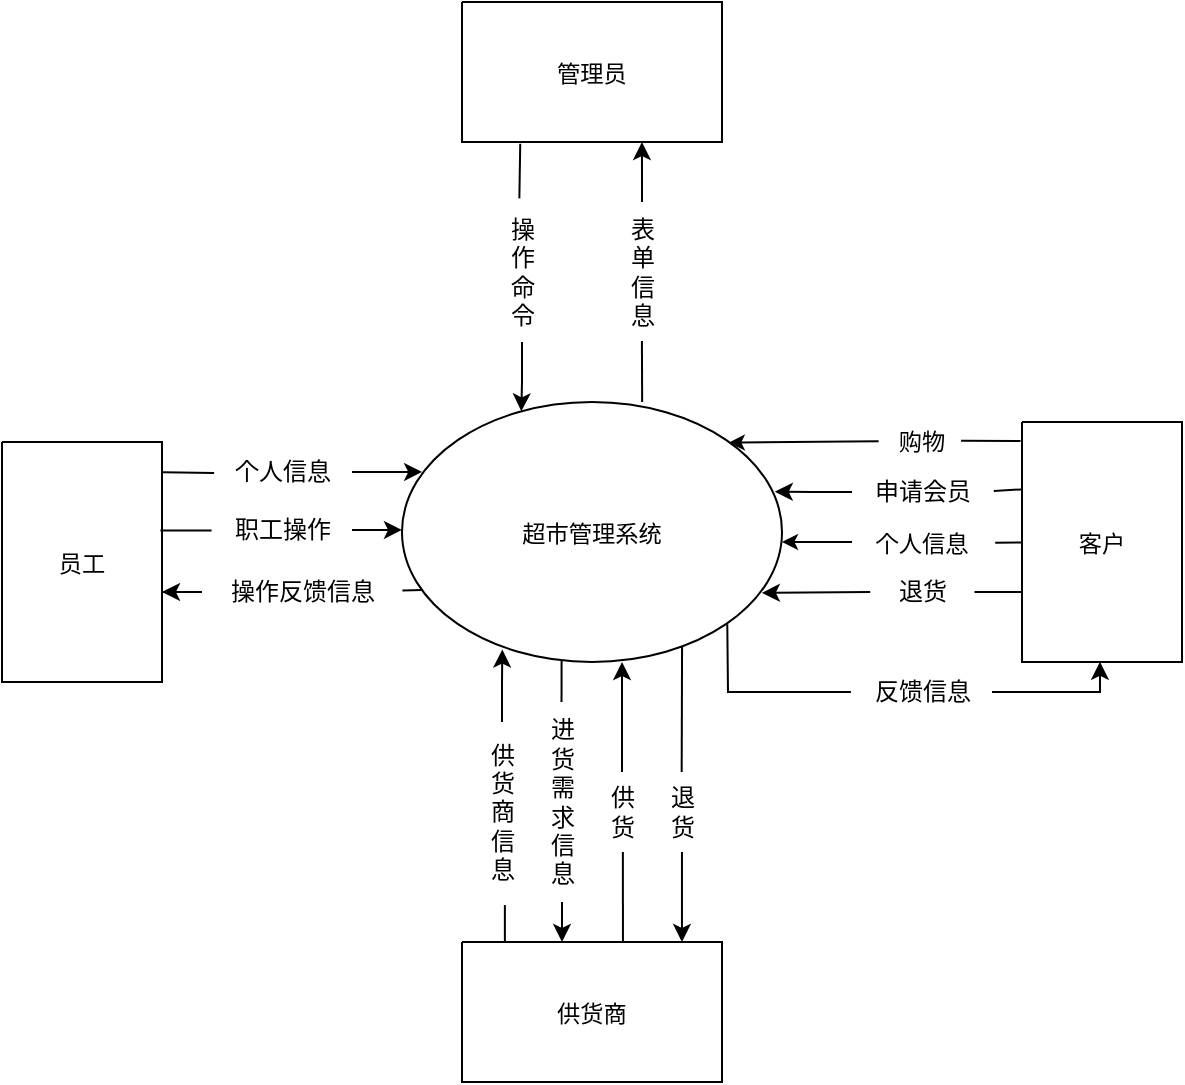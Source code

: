 <mxfile version="21.1.8" type="device" pages="7">
  <diagram name="环境图（顶层）" id="环境图">
    <mxGraphModel dx="1146" dy="591" grid="1" gridSize="10" guides="1" tooltips="1" connect="1" arrows="1" fold="1" page="1" pageScale="1" pageWidth="827" pageHeight="1169" math="0" shadow="0">
      <root>
        <mxCell id="0" />
        <mxCell id="1" parent="0" />
        <UserObject label="&lt;div style=&quot;font-size: 1px&quot;&gt;&lt;p style=&quot;align:center;margin-left:0;margin-right:0;margin-top:0px;margin-bottom:0px;text-indent:0;valign:middle;direction:ltr;&quot;&gt;&lt;font style=&quot;font-size:11.64px;font-family:0;color:#000000;direction:ltr;letter-spacing:0px;line-height:120%;opacity:1&quot;&gt;客户&lt;/font&gt;&lt;/p&gt;&lt;/div&gt;" tags="Background" id="2">
          <mxCell style="verticalAlign=middle;align=center;vsdxID=3;fillColor=#ffffff;gradientColor=none;shape=stencil(nZBRDoQgDERP03+WHsHFe5iISyOCQdT19kIaIxq//Jtp3zTpAFaTaUYNUkwx+F6v1EYD+AUpyRkdKCYFqACrzgf9C352LfuxyWRWg1/yhT/nRE5IsZWuZtCSK8CPeI0e/hF+jV7AJM4PO7KWCyr390bSiNtEtQM=);strokeColor=#000000;spacingTop=-3;spacingBottom=-3;spacingLeft=-3;spacingRight=-3;points=[];labelBackgroundColor=none;rounded=0;html=1;whiteSpace=wrap;" parent="1" vertex="1">
            <mxGeometry x="660" y="240" width="80" height="120" as="geometry" />
          </mxCell>
        </UserObject>
        <UserObject label="&lt;div style=&quot;font-size: 1px&quot;&gt;&lt;p style=&quot;align:center;margin-left:0;margin-right:0;margin-top:0px;margin-bottom:0px;text-indent:0;valign:middle;direction:ltr;&quot;&gt;&lt;font style=&quot;font-size:11.64px;font-family:0;color:#000000;direction:ltr;letter-spacing:0px;line-height:120%;opacity:1&quot;&gt;超市管理系统&lt;/font&gt;&lt;/p&gt;&lt;/div&gt;" tags="Background" id="3">
          <mxCell style="verticalAlign=middle;align=center;vsdxID=2;fillColor=#ffffff;gradientColor=none;shape=stencil(vVHLDsIgEPwajiQI6RfU+h8bu22JCGRB2/69kG1iazx58DazM/vIjjBtmiCi0CplCjecbZ8nYc5Ca+snJJsLEqYTph0C4Ujh4XvmEaqzont41gkL96naodXKrGF6YSfQtUi0OXXDVlqPfJNP6usotUhYbJIUMmQb/GGrAxpRljVycDBuc1hKM2LclX8/7H9nFfB+82Cd45T2+mcspcSRmu4F);strokeColor=#000000;spacingTop=-3;spacingBottom=-3;spacingLeft=-3;spacingRight=-3;points=[];labelBackgroundColor=none;rounded=0;html=1;whiteSpace=wrap;" parent="1" vertex="1">
            <mxGeometry x="350" y="230" width="190" height="130" as="geometry" />
          </mxCell>
        </UserObject>
        <UserObject label="&lt;div style=&quot;font-size: 1px&quot;&gt;&lt;p style=&quot;align:center;margin-left:0;margin-right:0;margin-top:0px;margin-bottom:0px;text-indent:0;valign:middle;direction:ltr;&quot;&gt;&lt;font style=&quot;font-size:11.64px;font-family:0;color:#000000;direction:ltr;letter-spacing:0px;line-height:120%;opacity:1&quot;&gt;员工&lt;/font&gt;&lt;/p&gt;&lt;/div&gt;" tags="Background" id="4">
          <mxCell style="verticalAlign=middle;align=center;vsdxID=19;fillColor=#ffffff;gradientColor=none;shape=stencil(nZBRDoQgDERP03+WHsHFe5iISyOCQdT19kIaIxq//Jtp3zTpAFaTaUYNUkwx+F6v1EYD+AUpyRkdKCYFqACrzgf9C352LfuxyWRWg1/yhT/nRE5IsZWuZtCSK8CPeI0e/hF+jV7AJM4PO7KWCyr390bSiNtEtQM=);strokeColor=#000000;spacingTop=-3;spacingBottom=-3;spacingLeft=-3;spacingRight=-3;points=[];labelBackgroundColor=none;rounded=0;html=1;whiteSpace=wrap;" parent="1" vertex="1">
            <mxGeometry x="150" y="250" width="80" height="120" as="geometry" />
          </mxCell>
        </UserObject>
        <mxCell id="34" parent="1" vertex="1">
          <mxGeometry x="470" y="360" as="geometry" />
        </mxCell>
        <UserObject label="" tags="Background" id="37">
          <mxCell style="vsdxID=8;edgeStyle=none;startArrow=none;endArrow=classic;startSize=5;endSize=5;strokeColor=#000000;spacingTop=0;spacingBottom=0;spacingLeft=0;spacingRight=0;verticalAlign=middle;html=1;labelBackgroundColor=#ffffff;rounded=0;exitX=0;exitY=0.5;exitDx=0;exitDy=0;exitPerimeter=0;entryX=1;entryY=0.538;entryDx=0;entryDy=0;entryPerimeter=0;" parent="1" source="14" target="3" edge="1">
            <mxGeometry relative="1" as="geometry">
              <mxPoint x="35" y="102" as="offset" />
              <Array as="points" />
            </mxGeometry>
          </mxCell>
        </UserObject>
        <UserObject label="" tags="Background" id="38">
          <mxCell style="vsdxID=7;edgeStyle=none;startArrow=none;endArrow=classic;startSize=5;endSize=5;strokeColor=#000000;spacingTop=0;spacingBottom=0;spacingLeft=0;spacingRight=0;verticalAlign=middle;html=1;labelBackgroundColor=#ffffff;rounded=0;exitX=-0.042;exitY=0.492;exitDx=0;exitDy=0;exitPerimeter=0;entryX=0.86;entryY=0.156;entryDx=0;entryDy=0;entryPerimeter=0;" parent="1" source="13" target="3" edge="1">
            <mxGeometry relative="1" as="geometry">
              <mxPoint x="42" y="101" as="offset" />
              <Array as="points" />
            </mxGeometry>
          </mxCell>
        </UserObject>
        <mxCell id="44" parent="1" vertex="1">
          <mxGeometry x="370" y="340" as="geometry" />
        </mxCell>
        <mxCell id="48RVIf1gZ0MWcFQ-jxV2-56" value="" style="vsdxID=8;edgeStyle=none;startArrow=none;endArrow=none;startSize=5;endSize=5;strokeColor=#000000;spacingTop=0;spacingBottom=0;spacingLeft=0;spacingRight=0;verticalAlign=middle;html=1;labelBackgroundColor=#ffffff;rounded=0;entryX=1.023;entryY=0.511;entryDx=0;entryDy=0;entryPerimeter=0;exitX=0.001;exitY=0.502;exitDx=0;exitDy=0;exitPerimeter=0;" parent="1" source="2" target="14" edge="1">
          <mxGeometry relative="1" as="geometry">
            <mxPoint x="35" y="102" as="offset" />
            <Array as="points" />
            <mxPoint x="650" y="300" as="sourcePoint" />
            <mxPoint x="540" y="300" as="targetPoint" />
          </mxGeometry>
        </mxCell>
        <UserObject label="&lt;div style=&quot;font-size: 1px&quot;&gt;&lt;p style=&quot;align:center;margin-left:0;margin-right:0;margin-top:0px;margin-bottom:0px;text-indent:0;valign:middle;direction:ltr;&quot;&gt;&lt;font style=&quot;font-size:11.64px;font-family:0;color:#000000;direction:ltr;letter-spacing:0px;line-height:120%;opacity:1&quot;&gt;个人信息&lt;/font&gt;&lt;/p&gt;&lt;/div&gt;" tags="Background" id="14">
          <mxCell style="verticalAlign=middle;align=center;vsdxID=37;fillColor=none;gradientColor=none;shape=stencil(nZBRDoQgDERP03+WHsHFe5iISyOCQdT19kIaIxq//Jtp3zTpAFaTaUYNUkwx+F6v1EYD+AUpyRkdKCYFqACrzgf9C352LfuxyWRWg1/yhT/nRE5IsZWuZtCSK8CPeI0e/hF+jV7AJM4PO7KWCyr390bSiNtEtQM=);strokeColor=none;spacingTop=-3;spacingBottom=-3;spacingLeft=-3;spacingRight=-3;points=[];labelBackgroundColor=none;rounded=0;html=1;whiteSpace=wrap;" parent="1" vertex="1">
            <mxGeometry x="575" y="285" width="70" height="30" as="geometry" />
          </mxCell>
        </UserObject>
        <mxCell id="48RVIf1gZ0MWcFQ-jxV2-57" value="" style="vsdxID=7;edgeStyle=none;startArrow=none;endArrow=none;startSize=5;endSize=5;strokeColor=#000000;spacingTop=0;spacingBottom=0;spacingLeft=0;spacingRight=0;verticalAlign=middle;html=1;labelBackgroundColor=#ffffff;rounded=0;entryX=0.988;entryY=0.484;entryDx=0;entryDy=0;entryPerimeter=0;exitX=-0.009;exitY=0.079;exitDx=0;exitDy=0;exitPerimeter=0;" parent="1" source="2" target="13" edge="1">
          <mxGeometry relative="1" as="geometry">
            <mxPoint x="42" y="101" as="offset" />
            <Array as="points" />
            <mxPoint x="660" y="259" as="sourcePoint" />
            <mxPoint x="575" y="260" as="targetPoint" />
          </mxGeometry>
        </mxCell>
        <UserObject label="&lt;div style=&quot;&quot;&gt;&lt;p style=&quot;margin: 0px; text-indent: 0px; direction: ltr;&quot;&gt;&lt;span style=&quot;font-size: 11.64px;&quot;&gt;购物&lt;/span&gt;&lt;/p&gt;&lt;/div&gt;" tags="Background" id="13">
          <mxCell style="verticalAlign=middle;align=center;vsdxID=36;fillColor=none;gradientColor=none;shape=stencil(nZBRDoQgDERP03+WHsHFe5iISyOCQdT19kIaIxq//Jtp3zTpAFaTaUYNUkwx+F6v1EYD+AUpyRkdKCYFqACrzgf9C352LfuxyWRWg1/yhT/nRE5IsZWuZtCSK8CPeI0e/hF+jV7AJM4PO7KWCyr390bSiNtEtQM=);strokeColor=none;spacingTop=-3;spacingBottom=-3;spacingLeft=-3;spacingRight=-3;points=[];labelBackgroundColor=none;rounded=0;html=1;whiteSpace=wrap;" parent="1" vertex="1">
            <mxGeometry x="590" y="230" width="40" height="40" as="geometry" />
          </mxCell>
        </UserObject>
        <mxCell id="48RVIf1gZ0MWcFQ-jxV2-59" value="退货" style="text;html=1;align=center;verticalAlign=middle;resizable=0;points=[];autosize=1;strokeColor=none;fillColor=none;" parent="1" vertex="1">
          <mxGeometry x="585" y="310" width="50" height="30" as="geometry" />
        </mxCell>
        <mxCell id="48RVIf1gZ0MWcFQ-jxV2-60" value="" style="endArrow=none;html=1;rounded=0;exitX=1.025;exitY=0.5;exitDx=0;exitDy=0;exitPerimeter=0;entryX=0;entryY=0.708;entryDx=0;entryDy=0;entryPerimeter=0;" parent="1" source="48RVIf1gZ0MWcFQ-jxV2-59" target="2" edge="1">
          <mxGeometry width="50" height="50" relative="1" as="geometry">
            <mxPoint x="640" y="350" as="sourcePoint" />
            <mxPoint x="690" y="300" as="targetPoint" />
          </mxGeometry>
        </mxCell>
        <mxCell id="48RVIf1gZ0MWcFQ-jxV2-61" value="" style="endArrow=classic;html=1;rounded=0;exitX=-0.018;exitY=0.5;exitDx=0;exitDy=0;exitPerimeter=0;entryX=0.947;entryY=0.734;entryDx=0;entryDy=0;entryPerimeter=0;" parent="1" source="48RVIf1gZ0MWcFQ-jxV2-59" target="3" edge="1">
          <mxGeometry width="50" height="50" relative="1" as="geometry">
            <mxPoint x="640" y="350" as="sourcePoint" />
            <mxPoint x="690" y="300" as="targetPoint" />
          </mxGeometry>
        </mxCell>
        <mxCell id="48RVIf1gZ0MWcFQ-jxV2-65" style="edgeStyle=orthogonalEdgeStyle;rounded=0;orthogonalLoop=1;jettySize=auto;html=1;entryX=0.981;entryY=0.345;entryDx=0;entryDy=0;entryPerimeter=0;" parent="1" source="48RVIf1gZ0MWcFQ-jxV2-63" target="3" edge="1">
          <mxGeometry relative="1" as="geometry" />
        </mxCell>
        <mxCell id="48RVIf1gZ0MWcFQ-jxV2-63" value="申请会员" style="text;html=1;align=center;verticalAlign=middle;resizable=0;points=[];autosize=1;strokeColor=none;fillColor=none;" parent="1" vertex="1">
          <mxGeometry x="575" y="260" width="70" height="30" as="geometry" />
        </mxCell>
        <mxCell id="48RVIf1gZ0MWcFQ-jxV2-64" value="" style="endArrow=none;html=1;rounded=0;exitX=1.013;exitY=0.484;exitDx=0;exitDy=0;exitPerimeter=0;entryX=-0.006;entryY=0.281;entryDx=0;entryDy=0;entryPerimeter=0;" parent="1" source="48RVIf1gZ0MWcFQ-jxV2-63" target="2" edge="1">
          <mxGeometry width="50" height="50" relative="1" as="geometry">
            <mxPoint x="630" y="360" as="sourcePoint" />
            <mxPoint x="680" y="310" as="targetPoint" />
          </mxGeometry>
        </mxCell>
        <mxCell id="48RVIf1gZ0MWcFQ-jxV2-68" style="edgeStyle=orthogonalEdgeStyle;rounded=0;orthogonalLoop=1;jettySize=auto;html=1;entryX=0.487;entryY=0.999;entryDx=0;entryDy=0;entryPerimeter=0;" parent="1" source="48RVIf1gZ0MWcFQ-jxV2-66" target="2" edge="1">
          <mxGeometry relative="1" as="geometry">
            <Array as="points">
              <mxPoint x="699" y="375" />
            </Array>
          </mxGeometry>
        </mxCell>
        <mxCell id="48RVIf1gZ0MWcFQ-jxV2-66" value="反馈信息" style="text;html=1;align=center;verticalAlign=middle;resizable=0;points=[];autosize=1;strokeColor=none;fillColor=none;" parent="1" vertex="1">
          <mxGeometry x="575" y="360" width="70" height="30" as="geometry" />
        </mxCell>
        <mxCell id="48RVIf1gZ0MWcFQ-jxV2-69" value="" style="endArrow=none;html=1;rounded=0;exitX=0.856;exitY=0.855;exitDx=0;exitDy=0;exitPerimeter=0;entryX=-0.008;entryY=0.498;entryDx=0;entryDy=0;entryPerimeter=0;" parent="1" source="3" target="48RVIf1gZ0MWcFQ-jxV2-66" edge="1">
          <mxGeometry width="50" height="50" relative="1" as="geometry">
            <mxPoint x="630" y="360" as="sourcePoint" />
            <mxPoint x="550" y="380" as="targetPoint" />
            <Array as="points">
              <mxPoint x="513" y="375" />
            </Array>
          </mxGeometry>
        </mxCell>
        <mxCell id="48RVIf1gZ0MWcFQ-jxV2-72" style="edgeStyle=orthogonalEdgeStyle;rounded=0;orthogonalLoop=1;jettySize=auto;html=1;entryX=0.053;entryY=0.269;entryDx=0;entryDy=0;entryPerimeter=0;" parent="1" source="48RVIf1gZ0MWcFQ-jxV2-70" target="3" edge="1">
          <mxGeometry relative="1" as="geometry" />
        </mxCell>
        <mxCell id="48RVIf1gZ0MWcFQ-jxV2-70" value="个人信息" style="text;html=1;align=center;verticalAlign=middle;resizable=0;points=[];autosize=1;strokeColor=none;fillColor=none;" parent="1" vertex="1">
          <mxGeometry x="255" y="250" width="70" height="30" as="geometry" />
        </mxCell>
        <mxCell id="48RVIf1gZ0MWcFQ-jxV2-71" value="" style="endArrow=none;html=1;rounded=0;exitX=1.006;exitY=0.126;exitDx=0;exitDy=0;exitPerimeter=0;entryX=0.015;entryY=0.515;entryDx=0;entryDy=0;entryPerimeter=0;" parent="1" source="4" target="48RVIf1gZ0MWcFQ-jxV2-70" edge="1">
          <mxGeometry width="50" height="50" relative="1" as="geometry">
            <mxPoint x="350" y="340" as="sourcePoint" />
            <mxPoint x="400" y="290" as="targetPoint" />
          </mxGeometry>
        </mxCell>
        <mxCell id="48RVIf1gZ0MWcFQ-jxV2-77" style="edgeStyle=orthogonalEdgeStyle;rounded=0;orthogonalLoop=1;jettySize=auto;html=1;entryX=0;entryY=0.492;entryDx=0;entryDy=0;entryPerimeter=0;" parent="1" source="48RVIf1gZ0MWcFQ-jxV2-73" target="3" edge="1">
          <mxGeometry relative="1" as="geometry" />
        </mxCell>
        <mxCell id="48RVIf1gZ0MWcFQ-jxV2-73" value="职工操作" style="text;html=1;align=center;verticalAlign=middle;resizable=0;points=[];autosize=1;strokeColor=none;fillColor=none;" parent="1" vertex="1">
          <mxGeometry x="255" y="279" width="70" height="30" as="geometry" />
        </mxCell>
        <mxCell id="48RVIf1gZ0MWcFQ-jxV2-74" value="" style="endArrow=none;html=1;rounded=0;exitX=0.99;exitY=0.369;exitDx=0;exitDy=0;exitPerimeter=0;entryX=-0.003;entryY=0.507;entryDx=0;entryDy=0;entryPerimeter=0;" parent="1" source="4" target="48RVIf1gZ0MWcFQ-jxV2-73" edge="1">
          <mxGeometry width="50" height="50" relative="1" as="geometry">
            <mxPoint x="350" y="340" as="sourcePoint" />
            <mxPoint x="400" y="290" as="targetPoint" />
          </mxGeometry>
        </mxCell>
        <mxCell id="48RVIf1gZ0MWcFQ-jxV2-81" style="edgeStyle=orthogonalEdgeStyle;rounded=0;orthogonalLoop=1;jettySize=auto;html=1;entryX=1;entryY=0.625;entryDx=0;entryDy=0;entryPerimeter=0;" parent="1" source="48RVIf1gZ0MWcFQ-jxV2-78" target="4" edge="1">
          <mxGeometry relative="1" as="geometry" />
        </mxCell>
        <mxCell id="48RVIf1gZ0MWcFQ-jxV2-78" value="操作反馈信息" style="text;html=1;align=center;verticalAlign=middle;resizable=0;points=[];autosize=1;strokeColor=none;fillColor=none;" parent="1" vertex="1">
          <mxGeometry x="250" y="310" width="100" height="30" as="geometry" />
        </mxCell>
        <mxCell id="48RVIf1gZ0MWcFQ-jxV2-79" value="" style="endArrow=none;html=1;rounded=0;exitX=0.053;exitY=0.723;exitDx=0;exitDy=0;exitPerimeter=0;entryX=1.002;entryY=0.477;entryDx=0;entryDy=0;entryPerimeter=0;" parent="1" source="3" target="48RVIf1gZ0MWcFQ-jxV2-78" edge="1">
          <mxGeometry width="50" height="50" relative="1" as="geometry">
            <mxPoint x="350" y="340" as="sourcePoint" />
            <mxPoint x="400" y="290" as="targetPoint" />
          </mxGeometry>
        </mxCell>
        <UserObject label="&lt;div style=&quot;font-size: 1px&quot;&gt;&lt;p style=&quot;align:center;margin-left:0;margin-right:0;margin-top:0px;margin-bottom:0px;text-indent:0;valign:middle;direction:ltr;&quot;&gt;&lt;font style=&quot;font-size:11.64px;font-family:0;color:#000000;direction:ltr;letter-spacing:0px;line-height:120%;opacity:1&quot;&gt;管理员&lt;/font&gt;&lt;/p&gt;&lt;/div&gt;" tags="Background" id="48RVIf1gZ0MWcFQ-jxV2-82">
          <mxCell style="verticalAlign=middle;align=center;vsdxID=19;fillColor=#ffffff;gradientColor=none;shape=stencil(nZBRDoQgDERP03+WHsHFe5iISyOCQdT19kIaIxq//Jtp3zTpAFaTaUYNUkwx+F6v1EYD+AUpyRkdKCYFqACrzgf9C352LfuxyWRWg1/yhT/nRE5IsZWuZtCSK8CPeI0e/hF+jV7AJM4PO7KWCyr390bSiNtEtQM=);strokeColor=#000000;spacingTop=-3;spacingBottom=-3;spacingLeft=-3;spacingRight=-3;points=[];labelBackgroundColor=none;rounded=0;html=1;whiteSpace=wrap;" parent="1" vertex="1">
            <mxGeometry x="380" y="30" width="130" height="70" as="geometry" />
          </mxCell>
        </UserObject>
        <mxCell id="48RVIf1gZ0MWcFQ-jxV2-85" style="edgeStyle=orthogonalEdgeStyle;rounded=0;orthogonalLoop=1;jettySize=auto;html=1;entryX=0.314;entryY=0.036;entryDx=0;entryDy=0;entryPerimeter=0;" parent="1" source="48RVIf1gZ0MWcFQ-jxV2-83" target="3" edge="1">
          <mxGeometry relative="1" as="geometry" />
        </mxCell>
        <mxCell id="48RVIf1gZ0MWcFQ-jxV2-83" value="操&lt;br&gt;作&lt;br&gt;命&lt;br&gt;令" style="text;html=1;align=center;verticalAlign=middle;resizable=0;points=[];autosize=1;strokeColor=none;fillColor=none;" parent="1" vertex="1">
          <mxGeometry x="390" y="130" width="40" height="70" as="geometry" />
        </mxCell>
        <mxCell id="48RVIf1gZ0MWcFQ-jxV2-84" value="" style="endArrow=none;html=1;rounded=0;exitX=0.467;exitY=-0.026;exitDx=0;exitDy=0;exitPerimeter=0;entryX=0.224;entryY=1.012;entryDx=0;entryDy=0;entryPerimeter=0;" parent="1" source="48RVIf1gZ0MWcFQ-jxV2-83" target="48RVIf1gZ0MWcFQ-jxV2-82" edge="1">
          <mxGeometry width="50" height="50" relative="1" as="geometry">
            <mxPoint x="440" y="200" as="sourcePoint" />
            <mxPoint x="490" y="150" as="targetPoint" />
          </mxGeometry>
        </mxCell>
        <mxCell id="48RVIf1gZ0MWcFQ-jxV2-88" style="edgeStyle=orthogonalEdgeStyle;rounded=0;orthogonalLoop=1;jettySize=auto;html=1;entryX=0.692;entryY=1;entryDx=0;entryDy=0;entryPerimeter=0;" parent="1" source="48RVIf1gZ0MWcFQ-jxV2-86" target="48RVIf1gZ0MWcFQ-jxV2-82" edge="1">
          <mxGeometry relative="1" as="geometry" />
        </mxCell>
        <mxCell id="48RVIf1gZ0MWcFQ-jxV2-86" value="表&lt;br&gt;单&lt;br&gt;信&lt;br&gt;息" style="text;html=1;align=center;verticalAlign=middle;resizable=0;points=[];autosize=1;strokeColor=none;fillColor=none;" parent="1" vertex="1">
          <mxGeometry x="450" y="130" width="40" height="70" as="geometry" />
        </mxCell>
        <mxCell id="48RVIf1gZ0MWcFQ-jxV2-87" value="" style="endArrow=none;html=1;rounded=0;exitX=0.499;exitY=0.993;exitDx=0;exitDy=0;exitPerimeter=0;entryX=0.632;entryY=0;entryDx=0;entryDy=0;entryPerimeter=0;" parent="1" source="48RVIf1gZ0MWcFQ-jxV2-86" target="3" edge="1">
          <mxGeometry width="50" height="50" relative="1" as="geometry">
            <mxPoint x="440" y="180" as="sourcePoint" />
            <mxPoint x="490" y="130" as="targetPoint" />
          </mxGeometry>
        </mxCell>
        <UserObject label="&lt;div style=&quot;font-size: 1px&quot;&gt;&lt;p style=&quot;align:center;margin-left:0;margin-right:0;margin-top:0px;margin-bottom:0px;text-indent:0;valign:middle;direction:ltr;&quot;&gt;&lt;font style=&quot;font-size:11.64px;font-family:0;color:#000000;direction:ltr;letter-spacing:0px;line-height:120%;opacity:1&quot;&gt;供货商&lt;/font&gt;&lt;/p&gt;&lt;/div&gt;" tags="Background" id="48RVIf1gZ0MWcFQ-jxV2-89">
          <mxCell style="verticalAlign=middle;align=center;vsdxID=19;fillColor=#ffffff;gradientColor=none;shape=stencil(nZBRDoQgDERP03+WHsHFe5iISyOCQdT19kIaIxq//Jtp3zTpAFaTaUYNUkwx+F6v1EYD+AUpyRkdKCYFqACrzgf9C352LfuxyWRWg1/yhT/nRE5IsZWuZtCSK8CPeI0e/hF+jV7AJM4PO7KWCyr390bSiNtEtQM=);strokeColor=#000000;spacingTop=-3;spacingBottom=-3;spacingLeft=-3;spacingRight=-3;points=[];labelBackgroundColor=none;rounded=0;html=1;whiteSpace=wrap;" parent="1" vertex="1">
            <mxGeometry x="380" y="500" width="130" height="70" as="geometry" />
          </mxCell>
        </UserObject>
        <mxCell id="48RVIf1gZ0MWcFQ-jxV2-98" style="edgeStyle=orthogonalEdgeStyle;rounded=0;orthogonalLoop=1;jettySize=auto;html=1;entryX=0.264;entryY=0.952;entryDx=0;entryDy=0;entryPerimeter=0;" parent="1" source="48RVIf1gZ0MWcFQ-jxV2-90" target="3" edge="1">
          <mxGeometry relative="1" as="geometry" />
        </mxCell>
        <mxCell id="48RVIf1gZ0MWcFQ-jxV2-90" value="供&lt;br&gt;货&lt;br&gt;商&lt;br&gt;信&lt;br&gt;息" style="text;html=1;align=center;verticalAlign=middle;resizable=0;points=[];autosize=1;strokeColor=none;fillColor=none;" parent="1" vertex="1">
          <mxGeometry x="380" y="390" width="40" height="90" as="geometry" />
        </mxCell>
        <mxCell id="48RVIf1gZ0MWcFQ-jxV2-91" value="" style="endArrow=none;html=1;rounded=0;exitX=0.536;exitY=1.017;exitDx=0;exitDy=0;exitPerimeter=0;entryX=0.165;entryY=-0.006;entryDx=0;entryDy=0;entryPerimeter=0;" parent="1" source="48RVIf1gZ0MWcFQ-jxV2-90" target="48RVIf1gZ0MWcFQ-jxV2-89" edge="1">
          <mxGeometry width="50" height="50" relative="1" as="geometry">
            <mxPoint x="440" y="470" as="sourcePoint" />
            <mxPoint x="490" y="420" as="targetPoint" />
          </mxGeometry>
        </mxCell>
        <mxCell id="48RVIf1gZ0MWcFQ-jxV2-100" style="edgeStyle=orthogonalEdgeStyle;rounded=0;orthogonalLoop=1;jettySize=auto;html=1;entryX=0.385;entryY=0;entryDx=0;entryDy=0;entryPerimeter=0;" parent="1" source="48RVIf1gZ0MWcFQ-jxV2-95" target="48RVIf1gZ0MWcFQ-jxV2-89" edge="1">
          <mxGeometry relative="1" as="geometry" />
        </mxCell>
        <mxCell id="48RVIf1gZ0MWcFQ-jxV2-95" value="进&lt;br&gt;货&lt;br&gt;需&lt;br&gt;求&lt;br&gt;信&lt;br&gt;息" style="text;html=1;align=center;verticalAlign=middle;resizable=0;points=[];autosize=1;strokeColor=none;fillColor=none;" parent="1" vertex="1">
          <mxGeometry x="410" y="380" width="40" height="100" as="geometry" />
        </mxCell>
        <mxCell id="48RVIf1gZ0MWcFQ-jxV2-102" style="edgeStyle=orthogonalEdgeStyle;rounded=0;orthogonalLoop=1;jettySize=auto;html=1;entryX=0.579;entryY=1;entryDx=0;entryDy=0;entryPerimeter=0;" parent="1" source="48RVIf1gZ0MWcFQ-jxV2-96" target="3" edge="1">
          <mxGeometry relative="1" as="geometry" />
        </mxCell>
        <mxCell id="48RVIf1gZ0MWcFQ-jxV2-96" value="供&lt;br&gt;货" style="text;html=1;align=center;verticalAlign=middle;resizable=0;points=[];autosize=1;strokeColor=none;fillColor=none;" parent="1" vertex="1">
          <mxGeometry x="440" y="415" width="40" height="40" as="geometry" />
        </mxCell>
        <mxCell id="48RVIf1gZ0MWcFQ-jxV2-104" style="edgeStyle=orthogonalEdgeStyle;rounded=0;orthogonalLoop=1;jettySize=auto;html=1;entryX=0.846;entryY=0;entryDx=0;entryDy=0;entryPerimeter=0;" parent="1" source="48RVIf1gZ0MWcFQ-jxV2-97" target="48RVIf1gZ0MWcFQ-jxV2-89" edge="1">
          <mxGeometry relative="1" as="geometry" />
        </mxCell>
        <mxCell id="48RVIf1gZ0MWcFQ-jxV2-97" value="退&lt;br&gt;货" style="text;html=1;align=center;verticalAlign=middle;resizable=0;points=[];autosize=1;strokeColor=none;fillColor=none;" parent="1" vertex="1">
          <mxGeometry x="470" y="415" width="40" height="40" as="geometry" />
        </mxCell>
        <mxCell id="48RVIf1gZ0MWcFQ-jxV2-101" value="" style="endArrow=none;html=1;rounded=0;exitX=0.494;exitY=0;exitDx=0;exitDy=0;exitPerimeter=0;entryX=0.42;entryY=0.994;entryDx=0;entryDy=0;entryPerimeter=0;" parent="1" source="48RVIf1gZ0MWcFQ-jxV2-95" target="3" edge="1">
          <mxGeometry width="50" height="50" relative="1" as="geometry">
            <mxPoint x="400" y="440" as="sourcePoint" />
            <mxPoint x="430" y="360" as="targetPoint" />
          </mxGeometry>
        </mxCell>
        <mxCell id="48RVIf1gZ0MWcFQ-jxV2-103" value="" style="endArrow=none;html=1;rounded=0;exitX=0.511;exitY=1;exitDx=0;exitDy=0;exitPerimeter=0;entryX=0.619;entryY=-0.004;entryDx=0;entryDy=0;entryPerimeter=0;" parent="1" source="48RVIf1gZ0MWcFQ-jxV2-96" target="48RVIf1gZ0MWcFQ-jxV2-89" edge="1">
          <mxGeometry width="50" height="50" relative="1" as="geometry">
            <mxPoint x="460" y="460" as="sourcePoint" />
            <mxPoint x="500" y="420" as="targetPoint" />
          </mxGeometry>
        </mxCell>
        <mxCell id="48RVIf1gZ0MWcFQ-jxV2-105" value="" style="endArrow=none;html=1;rounded=0;exitX=0.496;exitY=0;exitDx=0;exitDy=0;exitPerimeter=0;entryX=0.737;entryY=0.941;entryDx=0;entryDy=0;entryPerimeter=0;" parent="1" source="48RVIf1gZ0MWcFQ-jxV2-97" target="3" edge="1">
          <mxGeometry width="50" height="50" relative="1" as="geometry">
            <mxPoint x="470" y="410" as="sourcePoint" />
            <mxPoint x="520" y="360" as="targetPoint" />
          </mxGeometry>
        </mxCell>
      </root>
    </mxGraphModel>
  </diagram>
  <diagram name="第一层" id="gHEFESWy3_6UKRuues4R">
    <mxGraphModel dx="1973" dy="591" grid="1" gridSize="10" guides="1" tooltips="1" connect="1" arrows="1" fold="1" page="1" pageScale="1" pageWidth="827" pageHeight="1169" math="0" shadow="0">
      <root>
        <mxCell id="B6wPESWlA-iKbTEzzFdk-0" />
        <mxCell id="B6wPESWlA-iKbTEzzFdk-1" parent="B6wPESWlA-iKbTEzzFdk-0" />
        <mxCell id="yD8YYuq7MdJ97lGccFwS-0" style="edgeStyle=orthogonalEdgeStyle;rounded=0;orthogonalLoop=1;jettySize=auto;html=1;exitX=0;exitY=1;exitDx=0;exitDy=0;entryX=0.658;entryY=0.015;entryDx=0;entryDy=0;entryPerimeter=0;" parent="B6wPESWlA-iKbTEzzFdk-1" source="B6wPESWlA-iKbTEzzFdk-2" target="-Fn6RjIRGgGQcaWQ3zPB-0" edge="1">
          <mxGeometry relative="1" as="geometry" />
        </mxCell>
        <mxCell id="B6wPESWlA-iKbTEzzFdk-2" value="&lt;p class=&quot;MsoNormal&quot;&gt;库存管理系统&lt;/p&gt;" style="ellipse;whiteSpace=wrap;html=1;" parent="B6wPESWlA-iKbTEzzFdk-1" vertex="1">
          <mxGeometry x="280" y="200" width="120" height="80" as="geometry" />
        </mxCell>
        <mxCell id="B6wPESWlA-iKbTEzzFdk-3" style="edgeStyle=orthogonalEdgeStyle;rounded=0;orthogonalLoop=1;jettySize=auto;html=1;exitX=1;exitY=1;exitDx=0;exitDy=0;entryX=0.215;entryY=0.996;entryDx=0;entryDy=0;entryPerimeter=0;" parent="B6wPESWlA-iKbTEzzFdk-1" source="B6wPESWlA-iKbTEzzFdk-5" target="B6wPESWlA-iKbTEzzFdk-16" edge="1">
          <mxGeometry relative="1" as="geometry">
            <Array as="points">
              <mxPoint x="382" y="565" />
              <mxPoint x="520" y="565" />
              <mxPoint x="520" y="545" />
            </Array>
          </mxGeometry>
        </mxCell>
        <mxCell id="B6wPESWlA-iKbTEzzFdk-5" value="&lt;p class=&quot;MsoNormal&quot;&gt;销售管理系统&lt;/p&gt;" style="ellipse;whiteSpace=wrap;html=1;" parent="B6wPESWlA-iKbTEzzFdk-1" vertex="1">
          <mxGeometry x="280" y="480" width="120" height="80" as="geometry" />
        </mxCell>
        <mxCell id="B6wPESWlA-iKbTEzzFdk-6" style="edgeStyle=orthogonalEdgeStyle;rounded=0;orthogonalLoop=1;jettySize=auto;html=1;exitX=0.5;exitY=0;exitDx=0;exitDy=0;entryX=0.5;entryY=0;entryDx=0;entryDy=0;" parent="B6wPESWlA-iKbTEzzFdk-1" source="B6wPESWlA-iKbTEzzFdk-8" target="B6wPESWlA-iKbTEzzFdk-5" edge="1">
          <mxGeometry relative="1" as="geometry">
            <Array as="points">
              <mxPoint x="720" y="450" />
              <mxPoint x="340" y="450" />
            </Array>
          </mxGeometry>
        </mxCell>
        <mxCell id="B6wPESWlA-iKbTEzzFdk-7" style="edgeStyle=orthogonalEdgeStyle;rounded=0;orthogonalLoop=1;jettySize=auto;html=1;exitX=1;exitY=0;exitDx=0;exitDy=0;entryX=0.75;entryY=0;entryDx=0;entryDy=0;" parent="B6wPESWlA-iKbTEzzFdk-1" source="B6wPESWlA-iKbTEzzFdk-8" target="B6wPESWlA-iKbTEzzFdk-64" edge="1">
          <mxGeometry relative="1" as="geometry">
            <Array as="points">
              <mxPoint x="920" y="492" />
              <mxPoint x="920" y="100" />
              <mxPoint x="538" y="100" />
            </Array>
          </mxGeometry>
        </mxCell>
        <mxCell id="B6wPESWlA-iKbTEzzFdk-8" value="&lt;p class=&quot;MsoNormal&quot;&gt;会员管理系统&lt;/p&gt;" style="ellipse;whiteSpace=wrap;html=1;" parent="B6wPESWlA-iKbTEzzFdk-1" vertex="1">
          <mxGeometry x="660" y="480" width="120" height="80" as="geometry" />
        </mxCell>
        <mxCell id="B6wPESWlA-iKbTEzzFdk-9" value="&lt;p class=&quot;MsoNormal&quot;&gt;员工管理系统&lt;/p&gt;" style="ellipse;whiteSpace=wrap;html=1;" parent="B6wPESWlA-iKbTEzzFdk-1" vertex="1">
          <mxGeometry x="640" y="200" width="120" height="80" as="geometry" />
        </mxCell>
        <mxCell id="B6wPESWlA-iKbTEzzFdk-10" value="商品库存信息" style="shape=partialRectangle;whiteSpace=wrap;html=1;left=0;right=0;fillColor=none;" parent="B6wPESWlA-iKbTEzzFdk-1" vertex="1">
          <mxGeometry x="300" y="120" width="80" height="40" as="geometry" />
        </mxCell>
        <mxCell id="B6wPESWlA-iKbTEzzFdk-11" value="" style="endArrow=classic;html=1;rounded=0;exitX=0.329;exitY=0.033;exitDx=0;exitDy=0;exitPerimeter=0;entryX=0.25;entryY=1;entryDx=0;entryDy=0;" parent="B6wPESWlA-iKbTEzzFdk-1" source="B6wPESWlA-iKbTEzzFdk-2" target="B6wPESWlA-iKbTEzzFdk-10" edge="1">
          <mxGeometry width="50" height="50" relative="1" as="geometry">
            <mxPoint x="440" y="260" as="sourcePoint" />
            <mxPoint x="490" y="210" as="targetPoint" />
          </mxGeometry>
        </mxCell>
        <mxCell id="B6wPESWlA-iKbTEzzFdk-12" value="" style="endArrow=classic;html=1;rounded=0;exitX=0.75;exitY=1;exitDx=0;exitDy=0;entryX=0.665;entryY=0.041;entryDx=0;entryDy=0;entryPerimeter=0;" parent="B6wPESWlA-iKbTEzzFdk-1" source="B6wPESWlA-iKbTEzzFdk-10" target="B6wPESWlA-iKbTEzzFdk-2" edge="1">
          <mxGeometry width="50" height="50" relative="1" as="geometry">
            <mxPoint x="340" y="240" as="sourcePoint" />
            <mxPoint x="390" y="190" as="targetPoint" />
          </mxGeometry>
        </mxCell>
        <mxCell id="B6wPESWlA-iKbTEzzFdk-13" style="edgeStyle=orthogonalEdgeStyle;rounded=0;orthogonalLoop=1;jettySize=auto;html=1;exitX=0;exitY=0.25;exitDx=0;exitDy=0;entryX=0.976;entryY=0.349;entryDx=0;entryDy=0;entryPerimeter=0;" parent="B6wPESWlA-iKbTEzzFdk-1" source="B6wPESWlA-iKbTEzzFdk-16" target="B6wPESWlA-iKbTEzzFdk-5" edge="1">
          <mxGeometry relative="1" as="geometry" />
        </mxCell>
        <mxCell id="B6wPESWlA-iKbTEzzFdk-14" style="edgeStyle=orthogonalEdgeStyle;rounded=0;orthogonalLoop=1;jettySize=auto;html=1;exitX=0.75;exitY=0;exitDx=0;exitDy=0;entryX=0;entryY=0;entryDx=0;entryDy=0;" parent="B6wPESWlA-iKbTEzzFdk-1" source="B6wPESWlA-iKbTEzzFdk-16" target="B6wPESWlA-iKbTEzzFdk-8" edge="1">
          <mxGeometry relative="1" as="geometry">
            <Array as="points">
              <mxPoint x="568" y="475" />
              <mxPoint x="678" y="475" />
            </Array>
          </mxGeometry>
        </mxCell>
        <mxCell id="B6wPESWlA-iKbTEzzFdk-15" style="edgeStyle=orthogonalEdgeStyle;rounded=0;orthogonalLoop=1;jettySize=auto;html=1;exitX=0;exitY=0.75;exitDx=0;exitDy=0;entryX=0.983;entryY=0.662;entryDx=0;entryDy=0;entryPerimeter=0;" parent="B6wPESWlA-iKbTEzzFdk-1" source="B6wPESWlA-iKbTEzzFdk-16" target="B6wPESWlA-iKbTEzzFdk-5" edge="1">
          <mxGeometry relative="1" as="geometry" />
        </mxCell>
        <mxCell id="B6wPESWlA-iKbTEzzFdk-16" value="客户" style="rounded=0;whiteSpace=wrap;html=1;" parent="B6wPESWlA-iKbTEzzFdk-1" vertex="1">
          <mxGeometry x="500" y="495" width="90" height="50" as="geometry" />
        </mxCell>
        <mxCell id="B6wPESWlA-iKbTEzzFdk-17" value="" style="endArrow=classic;html=1;rounded=0;entryX=0.021;entryY=0.347;entryDx=0;entryDy=0;entryPerimeter=0;exitX=1;exitY=0.25;exitDx=0;exitDy=0;" parent="B6wPESWlA-iKbTEzzFdk-1" source="B6wPESWlA-iKbTEzzFdk-16" target="B6wPESWlA-iKbTEzzFdk-8" edge="1">
          <mxGeometry width="50" height="50" relative="1" as="geometry">
            <mxPoint x="520" y="550" as="sourcePoint" />
            <mxPoint x="570" y="500" as="targetPoint" />
          </mxGeometry>
        </mxCell>
        <mxCell id="B6wPESWlA-iKbTEzzFdk-18" value="个人信息" style="text;html=1;align=center;verticalAlign=middle;resizable=0;points=[];autosize=1;strokeColor=none;fillColor=none;" parent="B6wPESWlA-iKbTEzzFdk-1" vertex="1">
          <mxGeometry x="590" y="486" width="70" height="30" as="geometry" />
        </mxCell>
        <mxCell id="B6wPESWlA-iKbTEzzFdk-19" value="" style="endArrow=classic;html=1;rounded=0;entryX=1;entryY=0.75;entryDx=0;entryDy=0;exitX=0.019;exitY=0.652;exitDx=0;exitDy=0;exitPerimeter=0;" parent="B6wPESWlA-iKbTEzzFdk-1" source="B6wPESWlA-iKbTEzzFdk-8" target="B6wPESWlA-iKbTEzzFdk-16" edge="1">
          <mxGeometry width="50" height="50" relative="1" as="geometry">
            <mxPoint x="650" y="550" as="sourcePoint" />
            <mxPoint x="770" y="490" as="targetPoint" />
          </mxGeometry>
        </mxCell>
        <mxCell id="B6wPESWlA-iKbTEzzFdk-20" value="会员信息" style="text;html=1;align=center;verticalAlign=middle;resizable=0;points=[];autosize=1;strokeColor=none;fillColor=none;" parent="B6wPESWlA-iKbTEzzFdk-1" vertex="1">
          <mxGeometry x="590" y="511" width="70" height="30" as="geometry" />
        </mxCell>
        <mxCell id="B6wPESWlA-iKbTEzzFdk-21" value="会员信息" style="shape=partialRectangle;whiteSpace=wrap;html=1;left=0;right=0;fillColor=none;" parent="B6wPESWlA-iKbTEzzFdk-1" vertex="1">
          <mxGeometry x="680" y="610" width="80" height="40" as="geometry" />
        </mxCell>
        <mxCell id="B6wPESWlA-iKbTEzzFdk-22" value="" style="endArrow=classic;html=1;rounded=0;exitX=0.25;exitY=0;exitDx=0;exitDy=0;entryX=0.331;entryY=0.977;entryDx=0;entryDy=0;entryPerimeter=0;" parent="B6wPESWlA-iKbTEzzFdk-1" source="B6wPESWlA-iKbTEzzFdk-21" target="B6wPESWlA-iKbTEzzFdk-8" edge="1">
          <mxGeometry width="50" height="50" relative="1" as="geometry">
            <mxPoint x="680" y="609.32" as="sourcePoint" />
            <mxPoint x="680.52" y="556.68" as="targetPoint" />
          </mxGeometry>
        </mxCell>
        <mxCell id="B6wPESWlA-iKbTEzzFdk-23" value="" style="endArrow=classic;html=1;rounded=0;entryX=0.75;entryY=0;entryDx=0;entryDy=0;exitX=0.667;exitY=0.966;exitDx=0;exitDy=0;exitPerimeter=0;" parent="B6wPESWlA-iKbTEzzFdk-1" source="B6wPESWlA-iKbTEzzFdk-8" target="B6wPESWlA-iKbTEzzFdk-21" edge="1">
          <mxGeometry width="50" height="50" relative="1" as="geometry">
            <mxPoint x="750" y="570" as="sourcePoint" />
            <mxPoint x="826.8" y="611.28" as="targetPoint" />
          </mxGeometry>
        </mxCell>
        <mxCell id="B6wPESWlA-iKbTEzzFdk-24" value="购物" style="text;html=1;align=center;verticalAlign=middle;resizable=0;points=[];autosize=1;strokeColor=none;fillColor=none;" parent="B6wPESWlA-iKbTEzzFdk-1" vertex="1">
          <mxGeometry x="413.5" y="486" width="50" height="30" as="geometry" />
        </mxCell>
        <mxCell id="B6wPESWlA-iKbTEzzFdk-25" value="申请会员" style="text;html=1;align=center;verticalAlign=middle;resizable=0;points=[];autosize=1;strokeColor=none;fillColor=none;" parent="B6wPESWlA-iKbTEzzFdk-1" vertex="1">
          <mxGeometry x="590" y="453" width="70" height="30" as="geometry" />
        </mxCell>
        <mxCell id="B6wPESWlA-iKbTEzzFdk-26" value="退货" style="text;html=1;align=center;verticalAlign=middle;resizable=0;points=[];autosize=1;strokeColor=none;fillColor=none;" parent="B6wPESWlA-iKbTEzzFdk-1" vertex="1">
          <mxGeometry x="414" y="511" width="50" height="30" as="geometry" />
        </mxCell>
        <mxCell id="B6wPESWlA-iKbTEzzFdk-27" value="订单信息" style="text;html=1;align=center;verticalAlign=middle;resizable=0;points=[];autosize=1;strokeColor=none;fillColor=none;" parent="B6wPESWlA-iKbTEzzFdk-1" vertex="1">
          <mxGeometry x="404" y="543" width="70" height="30" as="geometry" />
        </mxCell>
        <mxCell id="B6wPESWlA-iKbTEzzFdk-28" value="" style="endArrow=classic;html=1;rounded=0;exitX=0.28;exitY=0.049;exitDx=0;exitDy=0;exitPerimeter=0;entryX=0.283;entryY=0.942;entryDx=0;entryDy=0;entryPerimeter=0;" parent="B6wPESWlA-iKbTEzzFdk-1" source="B6wPESWlA-iKbTEzzFdk-5" target="B6wPESWlA-iKbTEzzFdk-2" edge="1">
          <mxGeometry width="50" height="50" relative="1" as="geometry">
            <mxPoint x="440" y="480" as="sourcePoint" />
            <mxPoint x="490" y="430" as="targetPoint" />
          </mxGeometry>
        </mxCell>
        <mxCell id="B6wPESWlA-iKbTEzzFdk-29" value="购&lt;br&gt;买&lt;br&gt;退&lt;br&gt;货&lt;br&gt;信&lt;br&gt;息" style="text;html=1;align=center;verticalAlign=middle;resizable=0;points=[];autosize=1;strokeColor=none;fillColor=none;" parent="B6wPESWlA-iKbTEzzFdk-1" vertex="1">
          <mxGeometry x="287" y="351" width="40" height="100" as="geometry" />
        </mxCell>
        <mxCell id="B6wPESWlA-iKbTEzzFdk-31" value="需&lt;br&gt;求&lt;br&gt;反&lt;br&gt;馈&lt;br&gt;信&lt;br&gt;息" style="text;html=1;align=center;verticalAlign=middle;resizable=0;points=[];autosize=1;strokeColor=none;fillColor=none;" parent="B6wPESWlA-iKbTEzzFdk-1" vertex="1">
          <mxGeometry x="327" y="351" width="40" height="100" as="geometry" />
        </mxCell>
        <mxCell id="B6wPESWlA-iKbTEzzFdk-32" value="" style="endArrow=classic;html=1;rounded=0;entryX=0.814;entryY=0.11;entryDx=0;entryDy=0;startArrow=none;exitX=0;exitY=0.5;exitDx=0;exitDy=0;entryPerimeter=0;" parent="B6wPESWlA-iKbTEzzFdk-1" source="B6wPESWlA-iKbTEzzFdk-42" target="B6wPESWlA-iKbTEzzFdk-5" edge="1">
          <mxGeometry width="50" height="50" relative="1" as="geometry">
            <mxPoint x="650" y="390" as="sourcePoint" />
            <mxPoint x="560" y="340" as="targetPoint" />
            <Array as="points">
              <mxPoint x="378" y="390" />
            </Array>
          </mxGeometry>
        </mxCell>
        <mxCell id="B6wPESWlA-iKbTEzzFdk-40" style="edgeStyle=orthogonalEdgeStyle;rounded=0;orthogonalLoop=1;jettySize=auto;html=1;exitX=0.25;exitY=0;exitDx=0;exitDy=0;entryX=0.311;entryY=0.955;entryDx=0;entryDy=0;entryPerimeter=0;" parent="B6wPESWlA-iKbTEzzFdk-1" source="B6wPESWlA-iKbTEzzFdk-42" target="B6wPESWlA-iKbTEzzFdk-9" edge="1">
          <mxGeometry relative="1" as="geometry">
            <mxPoint x="677.5" y="325" as="sourcePoint" />
          </mxGeometry>
        </mxCell>
        <mxCell id="B6wPESWlA-iKbTEzzFdk-41" style="edgeStyle=orthogonalEdgeStyle;rounded=0;orthogonalLoop=1;jettySize=auto;html=1;entryX=1;entryY=0.5;entryDx=0;entryDy=0;exitX=1;exitY=0.5;exitDx=0;exitDy=0;" parent="B6wPESWlA-iKbTEzzFdk-1" source="B6wPESWlA-iKbTEzzFdk-42" target="B6wPESWlA-iKbTEzzFdk-9" edge="1">
          <mxGeometry relative="1" as="geometry">
            <mxPoint x="745" y="350" as="sourcePoint" />
            <Array as="points">
              <mxPoint x="820" y="390" />
              <mxPoint x="820" y="240" />
            </Array>
          </mxGeometry>
        </mxCell>
        <mxCell id="jLQ2P-6Jiaf39pjcJipi-2" style="edgeStyle=orthogonalEdgeStyle;rounded=0;orthogonalLoop=1;jettySize=auto;html=1;exitX=0;exitY=0.25;exitDx=0;exitDy=0;entryX=1;entryY=0.5;entryDx=0;entryDy=0;" parent="B6wPESWlA-iKbTEzzFdk-1" source="B6wPESWlA-iKbTEzzFdk-42" target="-Fn6RjIRGgGQcaWQ3zPB-0" edge="1">
          <mxGeometry relative="1" as="geometry">
            <mxPoint x="110" y="410" as="targetPoint" />
            <Array as="points">
              <mxPoint x="600" y="377" />
              <mxPoint x="600" y="350" />
              <mxPoint x="170" y="350" />
            </Array>
          </mxGeometry>
        </mxCell>
        <mxCell id="B6wPESWlA-iKbTEzzFdk-42" value="员工" style="rounded=0;whiteSpace=wrap;html=1;" parent="B6wPESWlA-iKbTEzzFdk-1" vertex="1">
          <mxGeometry x="655" y="365" width="90" height="50" as="geometry" />
        </mxCell>
        <mxCell id="B6wPESWlA-iKbTEzzFdk-43" value="销售命令（收银员）" style="text;html=1;align=center;verticalAlign=middle;resizable=0;points=[];autosize=1;strokeColor=none;fillColor=none;" parent="B6wPESWlA-iKbTEzzFdk-1" vertex="1">
          <mxGeometry x="462" y="368" width="130" height="30" as="geometry" />
        </mxCell>
        <mxCell id="B6wPESWlA-iKbTEzzFdk-44" value="个人信息" style="text;html=1;align=center;verticalAlign=middle;resizable=0;points=[];autosize=1;strokeColor=none;fillColor=none;" parent="B6wPESWlA-iKbTEzzFdk-1" vertex="1">
          <mxGeometry x="617" y="312" width="70" height="30" as="geometry" />
        </mxCell>
        <mxCell id="B6wPESWlA-iKbTEzzFdk-45" value="" style="endArrow=classic;html=1;rounded=0;exitX=0.667;exitY=0.974;exitDx=0;exitDy=0;exitPerimeter=0;entryX=0.717;entryY=-0.008;entryDx=0;entryDy=0;entryPerimeter=0;" parent="B6wPESWlA-iKbTEzzFdk-1" source="B6wPESWlA-iKbTEzzFdk-9" target="B6wPESWlA-iKbTEzzFdk-42" edge="1">
          <mxGeometry width="50" height="50" relative="1" as="geometry">
            <mxPoint x="710" y="280" as="sourcePoint" />
            <mxPoint x="720" y="320" as="targetPoint" />
          </mxGeometry>
        </mxCell>
        <mxCell id="B6wPESWlA-iKbTEzzFdk-46" value="导出信息" style="text;html=1;align=center;verticalAlign=middle;resizable=0;points=[];autosize=1;strokeColor=none;fillColor=none;" parent="B6wPESWlA-iKbTEzzFdk-1" vertex="1">
          <mxGeometry x="710" y="312" width="70" height="30" as="geometry" />
        </mxCell>
        <mxCell id="B6wPESWlA-iKbTEzzFdk-47" style="edgeStyle=orthogonalEdgeStyle;rounded=0;orthogonalLoop=1;jettySize=auto;html=1;exitX=0.25;exitY=1;exitDx=0;exitDy=0;entryX=0.332;entryY=0.015;entryDx=0;entryDy=0;entryPerimeter=0;" parent="B6wPESWlA-iKbTEzzFdk-1" source="B6wPESWlA-iKbTEzzFdk-48" target="B6wPESWlA-iKbTEzzFdk-9" edge="1">
          <mxGeometry relative="1" as="geometry" />
        </mxCell>
        <mxCell id="B6wPESWlA-iKbTEzzFdk-48" value="员工信息" style="shape=partialRectangle;whiteSpace=wrap;html=1;left=0;right=0;fillColor=none;" parent="B6wPESWlA-iKbTEzzFdk-1" vertex="1">
          <mxGeometry x="660" y="120" width="80" height="40" as="geometry" />
        </mxCell>
        <mxCell id="B6wPESWlA-iKbTEzzFdk-49" value="" style="endArrow=classic;html=1;rounded=0;entryX=0.75;entryY=1;entryDx=0;entryDy=0;exitX=0.666;exitY=0.034;exitDx=0;exitDy=0;exitPerimeter=0;" parent="B6wPESWlA-iKbTEzzFdk-1" source="B6wPESWlA-iKbTEzzFdk-9" target="B6wPESWlA-iKbTEzzFdk-48" edge="1">
          <mxGeometry width="50" height="50" relative="1" as="geometry">
            <mxPoint x="710" y="230" as="sourcePoint" />
            <mxPoint x="760" y="180" as="targetPoint" />
          </mxGeometry>
        </mxCell>
        <mxCell id="B6wPESWlA-iKbTEzzFdk-59" value="价格折扣" style="text;html=1;align=center;verticalAlign=middle;resizable=0;points=[];autosize=1;strokeColor=none;fillColor=none;" parent="B6wPESWlA-iKbTEzzFdk-1" vertex="1">
          <mxGeometry x="500" y="428" width="70" height="30" as="geometry" />
        </mxCell>
        <mxCell id="B6wPESWlA-iKbTEzzFdk-60" style="edgeStyle=orthogonalEdgeStyle;rounded=0;orthogonalLoop=1;jettySize=auto;html=1;exitX=0;exitY=0.25;exitDx=0;exitDy=0;entryX=0.972;entryY=0.344;entryDx=0;entryDy=0;entryPerimeter=0;" parent="B6wPESWlA-iKbTEzzFdk-1" source="B6wPESWlA-iKbTEzzFdk-64" target="B6wPESWlA-iKbTEzzFdk-2" edge="1">
          <mxGeometry relative="1" as="geometry" />
        </mxCell>
        <mxCell id="B6wPESWlA-iKbTEzzFdk-61" style="edgeStyle=orthogonalEdgeStyle;rounded=0;orthogonalLoop=1;jettySize=auto;html=1;exitX=1;exitY=0.25;exitDx=0;exitDy=0;entryX=0.037;entryY=0.344;entryDx=0;entryDy=0;entryPerimeter=0;" parent="B6wPESWlA-iKbTEzzFdk-1" source="B6wPESWlA-iKbTEzzFdk-64" target="B6wPESWlA-iKbTEzzFdk-9" edge="1">
          <mxGeometry relative="1" as="geometry" />
        </mxCell>
        <mxCell id="B6wPESWlA-iKbTEzzFdk-63" style="edgeStyle=orthogonalEdgeStyle;rounded=0;orthogonalLoop=1;jettySize=auto;html=1;entryX=1;entryY=0.5;entryDx=0;entryDy=0;" parent="B6wPESWlA-iKbTEzzFdk-1" source="B6wPESWlA-iKbTEzzFdk-64" target="B6wPESWlA-iKbTEzzFdk-8" edge="1">
          <mxGeometry relative="1" as="geometry">
            <Array as="points">
              <mxPoint x="515" y="80" />
              <mxPoint x="940" y="80" />
              <mxPoint x="940" y="520" />
            </Array>
          </mxGeometry>
        </mxCell>
        <mxCell id="B6wPESWlA-iKbTEzzFdk-64" value="管理员" style="rounded=0;whiteSpace=wrap;html=1;" parent="B6wPESWlA-iKbTEzzFdk-1" vertex="1">
          <mxGeometry x="470" y="215" width="90" height="50" as="geometry" />
        </mxCell>
        <mxCell id="B6wPESWlA-iKbTEzzFdk-65" value="商品操作" style="text;html=1;align=center;verticalAlign=middle;resizable=0;points=[];autosize=1;strokeColor=none;fillColor=none;" parent="B6wPESWlA-iKbTEzzFdk-1" vertex="1">
          <mxGeometry x="400" y="205" width="70" height="30" as="geometry" />
        </mxCell>
        <mxCell id="B6wPESWlA-iKbTEzzFdk-66" value="" style="endArrow=classic;html=1;rounded=0;entryX=0;entryY=0.75;entryDx=0;entryDy=0;exitX=0.969;exitY=0.663;exitDx=0;exitDy=0;exitPerimeter=0;" parent="B6wPESWlA-iKbTEzzFdk-1" source="B6wPESWlA-iKbTEzzFdk-2" target="B6wPESWlA-iKbTEzzFdk-64" edge="1">
          <mxGeometry width="50" height="50" relative="1" as="geometry">
            <mxPoint x="400" y="253" as="sourcePoint" />
            <mxPoint x="470" y="250" as="targetPoint" />
          </mxGeometry>
        </mxCell>
        <mxCell id="B6wPESWlA-iKbTEzzFdk-67" value="商品和&lt;br&gt;反馈信息" style="text;html=1;align=center;verticalAlign=middle;resizable=0;points=[];autosize=1;strokeColor=none;fillColor=none;" parent="B6wPESWlA-iKbTEzzFdk-1" vertex="1">
          <mxGeometry x="400" y="232" width="70" height="40" as="geometry" />
        </mxCell>
        <mxCell id="B6wPESWlA-iKbTEzzFdk-68" value="员工命令" style="text;html=1;align=center;verticalAlign=middle;resizable=0;points=[];autosize=1;strokeColor=none;fillColor=none;" parent="B6wPESWlA-iKbTEzzFdk-1" vertex="1">
          <mxGeometry x="565" y="205" width="70" height="30" as="geometry" />
        </mxCell>
        <mxCell id="B6wPESWlA-iKbTEzzFdk-69" value="" style="endArrow=classic;html=1;rounded=0;entryX=1;entryY=0.75;entryDx=0;entryDy=0;exitX=0.015;exitY=0.649;exitDx=0;exitDy=0;exitPerimeter=0;" parent="B6wPESWlA-iKbTEzzFdk-1" source="B6wPESWlA-iKbTEzzFdk-9" target="B6wPESWlA-iKbTEzzFdk-64" edge="1">
          <mxGeometry width="50" height="50" relative="1" as="geometry">
            <mxPoint x="540" y="260" as="sourcePoint" />
            <mxPoint x="590" y="210" as="targetPoint" />
          </mxGeometry>
        </mxCell>
        <mxCell id="B6wPESWlA-iKbTEzzFdk-70" value="员工信息" style="text;html=1;align=center;verticalAlign=middle;resizable=0;points=[];autosize=1;strokeColor=none;fillColor=none;" parent="B6wPESWlA-iKbTEzzFdk-1" vertex="1">
          <mxGeometry x="565" y="229" width="70" height="30" as="geometry" />
        </mxCell>
        <mxCell id="B6wPESWlA-iKbTEzzFdk-71" value="库存查询命令" style="text;html=1;align=center;verticalAlign=middle;resizable=0;points=[];autosize=1;strokeColor=none;fillColor=none;" parent="B6wPESWlA-iKbTEzzFdk-1" vertex="1">
          <mxGeometry x="90" y="48" width="100" height="30" as="geometry" />
        </mxCell>
        <mxCell id="B6wPESWlA-iKbTEzzFdk-72" value="员工管理命令&lt;br&gt;（人事管理员&lt;span style=&quot;background-color: initial;&quot;&gt;）&lt;/span&gt;" style="text;html=1;align=center;verticalAlign=middle;resizable=0;points=[];autosize=1;strokeColor=none;fillColor=none;" parent="B6wPESWlA-iKbTEzzFdk-1" vertex="1">
          <mxGeometry x="800" y="272" width="110" height="40" as="geometry" />
        </mxCell>
        <mxCell id="B6wPESWlA-iKbTEzzFdk-74" value="进退货信息" style="text;html=1;align=center;verticalAlign=middle;resizable=0;points=[];autosize=1;strokeColor=none;fillColor=none;" parent="B6wPESWlA-iKbTEzzFdk-1" vertex="1">
          <mxGeometry x="140" y="191" width="80" height="30" as="geometry" />
        </mxCell>
        <mxCell id="B6wPESWlA-iKbTEzzFdk-75" value="会员查询命令" style="text;html=1;align=center;verticalAlign=middle;resizable=0;points=[];autosize=1;strokeColor=none;fillColor=none;" parent="B6wPESWlA-iKbTEzzFdk-1" vertex="1">
          <mxGeometry x="650" y="58" width="100" height="30" as="geometry" />
        </mxCell>
        <mxCell id="B6wPESWlA-iKbTEzzFdk-76" value="会员信息" style="text;html=1;align=center;verticalAlign=middle;resizable=0;points=[];autosize=1;strokeColor=none;fillColor=none;" parent="B6wPESWlA-iKbTEzzFdk-1" vertex="1">
          <mxGeometry x="665" y="78" width="70" height="30" as="geometry" />
        </mxCell>
        <mxCell id="B6wPESWlA-iKbTEzzFdk-82" value="命令反馈&lt;span style=&quot;&quot;&gt;信息&lt;/span&gt;" style="text;html=1;align=center;verticalAlign=middle;resizable=0;points=[];autosize=1;strokeColor=none;fillColor=none;" parent="B6wPESWlA-iKbTEzzFdk-1" vertex="1">
          <mxGeometry x="90" y="78" width="100" height="30" as="geometry" />
        </mxCell>
        <mxCell id="P-X5KjhQ-kTdoIApy4Fi-2" style="edgeStyle=orthogonalEdgeStyle;rounded=0;orthogonalLoop=1;jettySize=auto;html=1;exitX=0.25;exitY=0;exitDx=0;exitDy=0;entryX=0.281;entryY=0.96;entryDx=0;entryDy=0;entryPerimeter=0;" parent="B6wPESWlA-iKbTEzzFdk-1" source="bf4RuuUAhnVmjVgdUYgj-0" target="B6wPESWlA-iKbTEzzFdk-5" edge="1">
          <mxGeometry relative="1" as="geometry" />
        </mxCell>
        <mxCell id="P-X5KjhQ-kTdoIApy4Fi-3" style="edgeStyle=orthogonalEdgeStyle;rounded=0;orthogonalLoop=1;jettySize=auto;html=1;exitX=0.703;exitY=0.955;exitDx=0;exitDy=0;exitPerimeter=0;entryX=0.75;entryY=0;entryDx=0;entryDy=0;" parent="B6wPESWlA-iKbTEzzFdk-1" source="B6wPESWlA-iKbTEzzFdk-5" target="bf4RuuUAhnVmjVgdUYgj-0" edge="1">
          <mxGeometry relative="1" as="geometry">
            <mxPoint x="380" y="630" as="targetPoint" />
          </mxGeometry>
        </mxCell>
        <mxCell id="bf4RuuUAhnVmjVgdUYgj-0" value="顾客退货信息" style="shape=partialRectangle;whiteSpace=wrap;html=1;left=0;right=0;fillColor=none;" parent="B6wPESWlA-iKbTEzzFdk-1" vertex="1">
          <mxGeometry x="300" y="710" width="80" height="40" as="geometry" />
        </mxCell>
        <mxCell id="q1KbvkKEonVu-dWSr1sx-0" style="edgeStyle=orthogonalEdgeStyle;rounded=0;orthogonalLoop=1;jettySize=auto;html=1;exitX=0.25;exitY=0;exitDx=0;exitDy=0;entryX=0.353;entryY=0.997;entryDx=0;entryDy=0;entryPerimeter=0;" parent="B6wPESWlA-iKbTEzzFdk-1" source="bf4RuuUAhnVmjVgdUYgj-1" target="-Fn6RjIRGgGQcaWQ3zPB-0" edge="1">
          <mxGeometry relative="1" as="geometry">
            <Array as="points">
              <mxPoint x="-30" y="430" />
              <mxPoint x="72" y="430" />
            </Array>
          </mxGeometry>
        </mxCell>
        <mxCell id="q1KbvkKEonVu-dWSr1sx-1" style="edgeStyle=orthogonalEdgeStyle;rounded=0;orthogonalLoop=1;jettySize=auto;html=1;exitX=0.643;exitY=1.011;exitDx=0;exitDy=0;exitPerimeter=0;entryX=0.688;entryY=0;entryDx=0;entryDy=0;entryPerimeter=0;" parent="B6wPESWlA-iKbTEzzFdk-1" source="-Fn6RjIRGgGQcaWQ3zPB-0" target="bf4RuuUAhnVmjVgdUYgj-1" edge="1">
          <mxGeometry relative="1" as="geometry">
            <mxPoint x="10" y="610" as="targetPoint" />
            <Array as="points">
              <mxPoint x="107" y="440" />
              <mxPoint x="10" y="440" />
            </Array>
          </mxGeometry>
        </mxCell>
        <mxCell id="bf4RuuUAhnVmjVgdUYgj-1" value="超市退货信息" style="shape=partialRectangle;whiteSpace=wrap;html=1;left=0;right=0;fillColor=none;" parent="B6wPESWlA-iKbTEzzFdk-1" vertex="1">
          <mxGeometry x="-45" y="660" width="80" height="40" as="geometry" />
        </mxCell>
        <mxCell id="q1KbvkKEonVu-dWSr1sx-3" style="edgeStyle=orthogonalEdgeStyle;rounded=0;orthogonalLoop=1;jettySize=auto;html=1;exitX=0.25;exitY=0;exitDx=0;exitDy=0;entryX=0.358;entryY=0.997;entryDx=0;entryDy=0;entryPerimeter=0;" parent="B6wPESWlA-iKbTEzzFdk-1" source="bf4RuuUAhnVmjVgdUYgj-2" target="-Fn6RjIRGgGQcaWQ3zPB-0" edge="1">
          <mxGeometry relative="1" as="geometry" />
        </mxCell>
        <mxCell id="q1KbvkKEonVu-dWSr1sx-4" style="edgeStyle=orthogonalEdgeStyle;rounded=0;orthogonalLoop=1;jettySize=auto;html=1;exitX=0.648;exitY=0.997;exitDx=0;exitDy=0;exitPerimeter=0;entryX=0.75;entryY=0;entryDx=0;entryDy=0;" parent="B6wPESWlA-iKbTEzzFdk-1" source="-Fn6RjIRGgGQcaWQ3zPB-0" target="bf4RuuUAhnVmjVgdUYgj-2" edge="1">
          <mxGeometry relative="1" as="geometry">
            <mxPoint x="120" y="460" as="targetPoint" />
          </mxGeometry>
        </mxCell>
        <mxCell id="bf4RuuUAhnVmjVgdUYgj-2" value="供货商信息" style="shape=partialRectangle;whiteSpace=wrap;html=1;left=0;right=0;fillColor=none;" parent="B6wPESWlA-iKbTEzzFdk-1" vertex="1">
          <mxGeometry x="50" y="660" width="80" height="40" as="geometry" />
        </mxCell>
        <mxCell id="q1KbvkKEonVu-dWSr1sx-5" style="edgeStyle=orthogonalEdgeStyle;rounded=0;orthogonalLoop=1;jettySize=auto;html=1;entryX=0.358;entryY=0.977;entryDx=0;entryDy=0;entryPerimeter=0;exitX=0.25;exitY=0;exitDx=0;exitDy=0;" parent="B6wPESWlA-iKbTEzzFdk-1" source="bf4RuuUAhnVmjVgdUYgj-3" target="-Fn6RjIRGgGQcaWQ3zPB-0" edge="1">
          <mxGeometry relative="1" as="geometry">
            <mxPoint x="170" y="610" as="sourcePoint" />
            <Array as="points">
              <mxPoint x="170" y="470" />
              <mxPoint x="73" y="470" />
            </Array>
          </mxGeometry>
        </mxCell>
        <mxCell id="q1KbvkKEonVu-dWSr1sx-6" style="edgeStyle=orthogonalEdgeStyle;rounded=0;orthogonalLoop=1;jettySize=auto;html=1;exitX=0.643;exitY=0.991;exitDx=0;exitDy=0;exitPerimeter=0;entryX=0.75;entryY=0;entryDx=0;entryDy=0;" parent="B6wPESWlA-iKbTEzzFdk-1" source="-Fn6RjIRGgGQcaWQ3zPB-0" target="bf4RuuUAhnVmjVgdUYgj-3" edge="1">
          <mxGeometry relative="1" as="geometry">
            <mxPoint x="130" y="490" as="targetPoint" />
            <Array as="points">
              <mxPoint x="107" y="460" />
              <mxPoint x="210" y="460" />
            </Array>
          </mxGeometry>
        </mxCell>
        <mxCell id="P-X5KjhQ-kTdoIApy4Fi-0" style="edgeStyle=orthogonalEdgeStyle;rounded=0;orthogonalLoop=1;jettySize=auto;html=1;exitX=0.75;exitY=1;exitDx=0;exitDy=0;entryX=0.281;entryY=0.965;entryDx=0;entryDy=0;entryPerimeter=0;" parent="B6wPESWlA-iKbTEzzFdk-1" source="bf4RuuUAhnVmjVgdUYgj-3" target="B6wPESWlA-iKbTEzzFdk-5" edge="1">
          <mxGeometry relative="1" as="geometry">
            <Array as="points">
              <mxPoint x="210" y="720" />
              <mxPoint x="270" y="720" />
              <mxPoint x="270" y="600" />
              <mxPoint x="314" y="600" />
            </Array>
          </mxGeometry>
        </mxCell>
        <mxCell id="P-X5KjhQ-kTdoIApy4Fi-1" style="edgeStyle=orthogonalEdgeStyle;rounded=0;orthogonalLoop=1;jettySize=auto;html=1;exitX=0.703;exitY=0.985;exitDx=0;exitDy=0;exitPerimeter=0;entryX=0.25;entryY=1;entryDx=0;entryDy=0;" parent="B6wPESWlA-iKbTEzzFdk-1" source="B6wPESWlA-iKbTEzzFdk-5" target="bf4RuuUAhnVmjVgdUYgj-3" edge="1">
          <mxGeometry relative="1" as="geometry">
            <mxPoint x="280" y="790" as="targetPoint" />
            <Array as="points">
              <mxPoint x="364" y="610" />
              <mxPoint x="280" y="610" />
              <mxPoint x="280" y="730" />
              <mxPoint x="170" y="730" />
            </Array>
          </mxGeometry>
        </mxCell>
        <mxCell id="bf4RuuUAhnVmjVgdUYgj-3" value="订单信息" style="shape=partialRectangle;whiteSpace=wrap;html=1;left=0;right=0;fillColor=none;" parent="B6wPESWlA-iKbTEzzFdk-1" vertex="1">
          <mxGeometry x="150" y="660" width="80" height="40" as="geometry" />
        </mxCell>
        <mxCell id="-Fn6RjIRGgGQcaWQ3zPB-5" style="edgeStyle=orthogonalEdgeStyle;rounded=0;orthogonalLoop=1;jettySize=auto;html=1;exitX=0;exitY=1;exitDx=0;exitDy=0;entryX=0.75;entryY=1;entryDx=0;entryDy=0;" parent="B6wPESWlA-iKbTEzzFdk-1" source="-Fn6RjIRGgGQcaWQ3zPB-0" target="-Fn6RjIRGgGQcaWQ3zPB-1" edge="1">
          <mxGeometry relative="1" as="geometry">
            <Array as="points">
              <mxPoint x="48" y="410" />
              <mxPoint x="-182" y="410" />
            </Array>
          </mxGeometry>
        </mxCell>
        <mxCell id="jLQ2P-6Jiaf39pjcJipi-0" style="edgeStyle=orthogonalEdgeStyle;rounded=0;orthogonalLoop=1;jettySize=auto;html=1;exitX=0.611;exitY=-0.004;exitDx=0;exitDy=0;exitPerimeter=0;entryX=0.61;entryY=0.987;entryDx=0;entryDy=0;entryPerimeter=0;" parent="B6wPESWlA-iKbTEzzFdk-1" source="B6wPESWlA-iKbTEzzFdk-5" target="B6wPESWlA-iKbTEzzFdk-2" edge="1">
          <mxGeometry relative="1" as="geometry">
            <mxPoint x="340" y="290" as="targetPoint" />
            <Array as="points">
              <mxPoint x="353" y="290" />
              <mxPoint x="353" y="290" />
            </Array>
          </mxGeometry>
        </mxCell>
        <mxCell id="8bT72dEM6mSdgBH1M_HK-0" style="edgeStyle=orthogonalEdgeStyle;rounded=0;orthogonalLoop=1;jettySize=auto;html=1;exitX=0.332;exitY=0.025;exitDx=0;exitDy=0;entryX=0;entryY=0;entryDx=0;entryDy=0;exitPerimeter=0;" parent="B6wPESWlA-iKbTEzzFdk-1" source="-Fn6RjIRGgGQcaWQ3zPB-0" target="B6wPESWlA-iKbTEzzFdk-2" edge="1">
          <mxGeometry relative="1" as="geometry">
            <Array as="points">
              <mxPoint x="70" y="212" />
            </Array>
          </mxGeometry>
        </mxCell>
        <mxCell id="-Fn6RjIRGgGQcaWQ3zPB-0" value="&lt;p class=&quot;MsoNormal&quot;&gt;进货管理系统&lt;/p&gt;" style="ellipse;whiteSpace=wrap;html=1;" parent="B6wPESWlA-iKbTEzzFdk-1" vertex="1">
          <mxGeometry x="30" y="310" width="120" height="80" as="geometry" />
        </mxCell>
        <mxCell id="-Fn6RjIRGgGQcaWQ3zPB-2" style="edgeStyle=orthogonalEdgeStyle;rounded=0;orthogonalLoop=1;jettySize=auto;html=1;exitX=0.75;exitY=0;exitDx=0;exitDy=0;entryX=0;entryY=0;entryDx=0;entryDy=0;" parent="B6wPESWlA-iKbTEzzFdk-1" source="-Fn6RjIRGgGQcaWQ3zPB-1" target="-Fn6RjIRGgGQcaWQ3zPB-0" edge="1">
          <mxGeometry relative="1" as="geometry">
            <Array as="points">
              <mxPoint x="-183" y="290" />
              <mxPoint x="48" y="290" />
            </Array>
          </mxGeometry>
        </mxCell>
        <mxCell id="-Fn6RjIRGgGQcaWQ3zPB-4" style="edgeStyle=orthogonalEdgeStyle;rounded=0;orthogonalLoop=1;jettySize=auto;html=1;exitX=1;exitY=0.75;exitDx=0;exitDy=0;" parent="B6wPESWlA-iKbTEzzFdk-1" source="-Fn6RjIRGgGQcaWQ3zPB-1" edge="1">
          <mxGeometry relative="1" as="geometry">
            <mxPoint x="30" y="363" as="targetPoint" />
            <Array as="points">
              <mxPoint x="-65" y="363" />
            </Array>
          </mxGeometry>
        </mxCell>
        <mxCell id="-Fn6RjIRGgGQcaWQ3zPB-1" value="供货商" style="rounded=0;whiteSpace=wrap;html=1;" parent="B6wPESWlA-iKbTEzzFdk-1" vertex="1">
          <mxGeometry x="-250" y="325" width="90" height="50" as="geometry" />
        </mxCell>
        <mxCell id="-Fn6RjIRGgGQcaWQ3zPB-3" value="" style="endArrow=classic;html=1;rounded=0;entryX=1;entryY=0.25;entryDx=0;entryDy=0;exitX=0.008;exitY=0.34;exitDx=0;exitDy=0;exitPerimeter=0;" parent="B6wPESWlA-iKbTEzzFdk-1" source="-Fn6RjIRGgGQcaWQ3zPB-0" target="-Fn6RjIRGgGQcaWQ3zPB-1" edge="1">
          <mxGeometry width="50" height="50" relative="1" as="geometry">
            <mxPoint x="-5.8" y="350.96" as="sourcePoint" />
            <mxPoint y="184" as="targetPoint" />
          </mxGeometry>
        </mxCell>
        <mxCell id="-Fn6RjIRGgGQcaWQ3zPB-6" value="供货商信息" style="text;html=1;align=center;verticalAlign=middle;resizable=0;points=[];autosize=1;strokeColor=none;fillColor=none;" parent="B6wPESWlA-iKbTEzzFdk-1" vertex="1">
          <mxGeometry x="-110" y="268" width="80" height="30" as="geometry" />
        </mxCell>
        <mxCell id="-Fn6RjIRGgGQcaWQ3zPB-7" value="进货需求信息" style="text;html=1;align=center;verticalAlign=middle;resizable=0;points=[];autosize=1;strokeColor=none;fillColor=none;" parent="B6wPESWlA-iKbTEzzFdk-1" vertex="1">
          <mxGeometry x="-120" y="316" width="100" height="30" as="geometry" />
        </mxCell>
        <mxCell id="-Fn6RjIRGgGQcaWQ3zPB-8" value="供货" style="text;html=1;align=center;verticalAlign=middle;resizable=0;points=[];autosize=1;strokeColor=none;fillColor=none;" parent="B6wPESWlA-iKbTEzzFdk-1" vertex="1">
          <mxGeometry x="-95" y="341" width="50" height="30" as="geometry" />
        </mxCell>
        <mxCell id="-Fn6RjIRGgGQcaWQ3zPB-9" value="退货" style="text;html=1;align=center;verticalAlign=middle;resizable=0;points=[];autosize=1;strokeColor=none;fillColor=none;" parent="B6wPESWlA-iKbTEzzFdk-1" vertex="1">
          <mxGeometry x="-95" y="389" width="50" height="30" as="geometry" />
        </mxCell>
        <mxCell id="jLQ2P-6Jiaf39pjcJipi-1" value="进退货命令（进货采购员）" style="text;html=1;align=center;verticalAlign=middle;resizable=0;points=[];autosize=1;strokeColor=none;fillColor=none;" parent="B6wPESWlA-iKbTEzzFdk-1" vertex="1">
          <mxGeometry x="375" y="328" width="170" height="30" as="geometry" />
        </mxCell>
        <mxCell id="xceTMRbfLtyT64GbHqF9-0" value="进货订单信息" style="text;html=1;align=center;verticalAlign=middle;resizable=0;points=[];autosize=1;strokeColor=none;fillColor=none;" parent="B6wPESWlA-iKbTEzzFdk-1" vertex="1">
          <mxGeometry x="130" y="246" width="100" height="30" as="geometry" />
        </mxCell>
      </root>
    </mxGraphModel>
  </diagram>
  <diagram name="第二层（商品管理系统）" id="第二层">
    <mxGraphModel dx="1973" dy="1760" grid="1" gridSize="10" guides="1" tooltips="1" connect="1" arrows="1" fold="1" page="1" pageScale="1" pageWidth="827" pageHeight="1169" math="0" shadow="0">
      <root>
        <mxCell id="0" />
        <mxCell id="1" parent="0" />
        <mxCell id="0K-StQmGCfxq0Yf6i941-3" style="edgeStyle=orthogonalEdgeStyle;rounded=0;orthogonalLoop=1;jettySize=auto;html=1;exitX=0.75;exitY=1;exitDx=0;exitDy=0;entryX=1;entryY=0.5;entryDx=0;entryDy=0;" parent="1" source="neRp-Hy4dPzwKDZCPG-1-1" target="ZKFZp4XsmevWN4QcgsCy-2" edge="1">
          <mxGeometry relative="1" as="geometry">
            <Array as="points">
              <mxPoint x="365" y="200" />
              <mxPoint x="410" y="200" />
              <mxPoint x="410" y="347" />
            </Array>
          </mxGeometry>
        </mxCell>
        <mxCell id="RX3jZ4dT7kYhoXSDNfJe-2" style="edgeStyle=orthogonalEdgeStyle;rounded=0;orthogonalLoop=1;jettySize=auto;html=1;exitX=0.77;exitY=0.035;exitDx=0;exitDy=0;entryX=0.772;entryY=1.012;entryDx=0;entryDy=0;entryPerimeter=0;exitPerimeter=0;" parent="1" source="ususH8BxcM7z5uWbfffr-1" target="yFDVXWvHJZ8W7CQEpAG9-1" edge="1">
          <mxGeometry relative="1" as="geometry">
            <mxPoint x="367" y="-10" as="sourcePoint" />
          </mxGeometry>
        </mxCell>
        <mxCell id="ususH8BxcM7z5uWbfffr-3" style="edgeStyle=orthogonalEdgeStyle;rounded=0;orthogonalLoop=1;jettySize=auto;html=1;exitX=0.75;exitY=0;exitDx=0;exitDy=0;entryX=0.75;entryY=0.946;entryDx=0;entryDy=0;entryPerimeter=0;" parent="1" source="neRp-Hy4dPzwKDZCPG-1-1" target="ususH8BxcM7z5uWbfffr-1" edge="1">
          <mxGeometry relative="1" as="geometry" />
        </mxCell>
        <mxCell id="neRp-Hy4dPzwKDZCPG-1-1" value="商品库存信息" style="shape=partialRectangle;whiteSpace=wrap;html=1;left=0;right=0;fillColor=none;" parent="1" vertex="1">
          <mxGeometry x="290" y="110" width="100" height="50" as="geometry" />
        </mxCell>
        <mxCell id="mZLyjAq9DBQppz2WPyiq-3" style="edgeStyle=orthogonalEdgeStyle;rounded=0;orthogonalLoop=1;jettySize=auto;html=1;entryX=0.5;entryY=1;entryDx=0;entryDy=0;" parent="1" source="mZLyjAq9DBQppz2WPyiq-1" target="neRp-Hy4dPzwKDZCPG-1-1" edge="1">
          <mxGeometry relative="1" as="geometry" />
        </mxCell>
        <mxCell id="ZKFZp4XsmevWN4QcgsCy-1" style="edgeStyle=orthogonalEdgeStyle;rounded=0;orthogonalLoop=1;jettySize=auto;html=1;entryX=0.5;entryY=0;entryDx=0;entryDy=0;" parent="1" source="mZLyjAq9DBQppz2WPyiq-1" target="ZKFZp4XsmevWN4QcgsCy-2" edge="1">
          <mxGeometry relative="1" as="geometry">
            <mxPoint x="340" y="390" as="targetPoint" />
          </mxGeometry>
        </mxCell>
        <mxCell id="mZLyjAq9DBQppz2WPyiq-1" value="修改商品信息" style="ellipse;whiteSpace=wrap;html=1;" parent="1" vertex="1">
          <mxGeometry x="290" y="230" width="100" height="60" as="geometry" />
        </mxCell>
        <mxCell id="mZLyjAq9DBQppz2WPyiq-5" style="edgeStyle=orthogonalEdgeStyle;rounded=0;orthogonalLoop=1;jettySize=auto;html=1;exitX=1;exitY=0;exitDx=0;exitDy=0;entryX=0;entryY=0;entryDx=0;entryDy=0;" parent="1" source="mZLyjAq9DBQppz2WPyiq-4" target="mZLyjAq9DBQppz2WPyiq-1" edge="1">
          <mxGeometry relative="1" as="geometry" />
        </mxCell>
        <mxCell id="WX9YJKOwx1OE8QO57Lco-1" style="edgeStyle=orthogonalEdgeStyle;rounded=0;orthogonalLoop=1;jettySize=auto;html=1;exitX=1;exitY=1;exitDx=0;exitDy=0;entryX=0;entryY=1;entryDx=0;entryDy=0;" parent="1" source="mZLyjAq9DBQppz2WPyiq-4" target="mZLyjAq9DBQppz2WPyiq-1" edge="1">
          <mxGeometry relative="1" as="geometry" />
        </mxCell>
        <mxCell id="mZLyjAq9DBQppz2WPyiq-4" value="处理进货信息" style="ellipse;whiteSpace=wrap;html=1;" parent="1" vertex="1">
          <mxGeometry x="50" y="230" width="100" height="60" as="geometry" />
        </mxCell>
        <mxCell id="mZLyjAq9DBQppz2WPyiq-6" value="" style="endArrow=classic;html=1;rounded=0;entryX=0;entryY=1;entryDx=0;entryDy=0;" parent="1" target="mZLyjAq9DBQppz2WPyiq-4" edge="1">
          <mxGeometry width="50" height="50" relative="1" as="geometry">
            <mxPoint x="65" y="380" as="sourcePoint" />
            <mxPoint x="380" y="290" as="targetPoint" />
          </mxGeometry>
        </mxCell>
        <mxCell id="dxyaVZqSKPU-lF8nOafi-1" value="进&lt;br&gt;货&lt;br&gt;信&lt;br&gt;息" style="text;html=1;align=center;verticalAlign=middle;resizable=0;points=[];autosize=1;strokeColor=none;fillColor=none;" parent="1" vertex="1">
          <mxGeometry x="37" y="297" width="40" height="70" as="geometry" />
        </mxCell>
        <mxCell id="7cT9HRaY-9VY_5ULiTWE-1" value="入库商品信息" style="text;html=1;align=center;verticalAlign=middle;resizable=0;points=[];autosize=1;strokeColor=none;fillColor=none;" parent="1" vertex="1">
          <mxGeometry x="168" y="217" width="100" height="30" as="geometry" />
        </mxCell>
        <mxCell id="WX9YJKOwx1OE8QO57Lco-2" value="出库商品信息" style="text;html=1;align=center;verticalAlign=middle;resizable=0;points=[];autosize=1;strokeColor=none;fillColor=none;" parent="1" vertex="1">
          <mxGeometry x="168" y="259" width="100" height="30" as="geometry" />
        </mxCell>
        <mxCell id="Pz1eu_1lmxheax7rv63b-1" style="edgeStyle=orthogonalEdgeStyle;rounded=0;orthogonalLoop=1;jettySize=auto;html=1;exitX=0;exitY=0;exitDx=0;exitDy=0;entryX=1;entryY=0;entryDx=0;entryDy=0;" parent="1" source="WX9YJKOwx1OE8QO57Lco-3" target="mZLyjAq9DBQppz2WPyiq-1" edge="1">
          <mxGeometry relative="1" as="geometry" />
        </mxCell>
        <mxCell id="Pz1eu_1lmxheax7rv63b-3" style="edgeStyle=orthogonalEdgeStyle;rounded=0;orthogonalLoop=1;jettySize=auto;html=1;exitX=0;exitY=1;exitDx=0;exitDy=0;entryX=1;entryY=1;entryDx=0;entryDy=0;" parent="1" source="WX9YJKOwx1OE8QO57Lco-3" target="mZLyjAq9DBQppz2WPyiq-1" edge="1">
          <mxGeometry relative="1" as="geometry" />
        </mxCell>
        <mxCell id="WX9YJKOwx1OE8QO57Lco-3" value="处理销售信息" style="ellipse;whiteSpace=wrap;html=1;" parent="1" vertex="1">
          <mxGeometry x="520" y="230" width="100" height="60" as="geometry" />
        </mxCell>
        <mxCell id="AvRuNYetW43JAYWCjLOm-2" value="超&lt;br&gt;市&lt;br&gt;退&lt;br&gt;货&lt;br&gt;信&lt;br&gt;息" style="text;html=1;align=center;verticalAlign=middle;resizable=0;points=[];autosize=1;strokeColor=none;fillColor=none;" parent="1" vertex="1">
          <mxGeometry x="72" y="300" width="40" height="100" as="geometry" />
        </mxCell>
        <mxCell id="JOb7K0TTucuVNhyc1AZ9-1" value="" style="endArrow=classic;html=1;rounded=0;entryX=0.5;entryY=1;entryDx=0;entryDy=0;" parent="1" target="mZLyjAq9DBQppz2WPyiq-4" edge="1">
          <mxGeometry width="50" height="50" relative="1" as="geometry">
            <mxPoint x="100" y="430" as="sourcePoint" />
            <mxPoint x="350" y="270" as="targetPoint" />
          </mxGeometry>
        </mxCell>
        <mxCell id="JOb7K0TTucuVNhyc1AZ9-2" value="" style="endArrow=classic;html=1;rounded=0;entryX=1;entryY=1;entryDx=0;entryDy=0;" parent="1" target="WX9YJKOwx1OE8QO57Lco-3" edge="1">
          <mxGeometry width="50" height="50" relative="1" as="geometry">
            <mxPoint x="605" y="420" as="sourcePoint" />
            <mxPoint x="490" y="260" as="targetPoint" />
          </mxGeometry>
        </mxCell>
        <mxCell id="JOb7K0TTucuVNhyc1AZ9-3" value="" style="endArrow=classic;html=1;rounded=0;entryX=0.5;entryY=1;entryDx=0;entryDy=0;" parent="1" target="WX9YJKOwx1OE8QO57Lco-3" edge="1">
          <mxGeometry width="50" height="50" relative="1" as="geometry">
            <mxPoint x="570" y="420" as="sourcePoint" />
            <mxPoint x="490" y="260" as="targetPoint" />
          </mxGeometry>
        </mxCell>
        <mxCell id="JOb7K0TTucuVNhyc1AZ9-4" value="购&lt;br&gt;买&lt;br&gt;信&lt;br&gt;息" style="text;html=1;align=center;verticalAlign=middle;resizable=0;points=[];autosize=1;strokeColor=none;fillColor=none;" parent="1" vertex="1">
          <mxGeometry x="543" y="312" width="40" height="70" as="geometry" />
        </mxCell>
        <mxCell id="JOb7K0TTucuVNhyc1AZ9-5" value="顾&lt;br&gt;客&lt;br&gt;退&lt;br&gt;货&lt;br&gt;信&lt;br&gt;息" style="text;html=1;align=center;verticalAlign=middle;resizable=0;points=[];autosize=1;strokeColor=none;fillColor=none;" parent="1" vertex="1">
          <mxGeometry x="578" y="297" width="40" height="100" as="geometry" />
        </mxCell>
        <mxCell id="Pz1eu_1lmxheax7rv63b-2" value="入库商品信息" style="text;html=1;align=center;verticalAlign=middle;resizable=0;points=[];autosize=1;strokeColor=none;fillColor=none;" parent="1" vertex="1">
          <mxGeometry x="410" y="217" width="100" height="30" as="geometry" />
        </mxCell>
        <mxCell id="Pz1eu_1lmxheax7rv63b-4" value="出库商品信息" style="text;html=1;align=center;verticalAlign=middle;resizable=0;points=[];autosize=1;strokeColor=none;fillColor=none;" parent="1" vertex="1">
          <mxGeometry x="410" y="259" width="100" height="30" as="geometry" />
        </mxCell>
        <mxCell id="ZKFZp4XsmevWN4QcgsCy-5" style="edgeStyle=orthogonalEdgeStyle;rounded=0;orthogonalLoop=1;jettySize=auto;html=1;entryX=0.5;entryY=0;entryDx=0;entryDy=0;" parent="1" source="ZKFZp4XsmevWN4QcgsCy-2" target="ZKFZp4XsmevWN4QcgsCy-4" edge="1">
          <mxGeometry relative="1" as="geometry" />
        </mxCell>
        <mxCell id="ZKFZp4XsmevWN4QcgsCy-2" value="统计库存情况" style="ellipse;whiteSpace=wrap;html=1;" parent="1" vertex="1">
          <mxGeometry x="290" y="317" width="100" height="60" as="geometry" />
        </mxCell>
        <mxCell id="0K-StQmGCfxq0Yf6i941-1" style="edgeStyle=orthogonalEdgeStyle;rounded=0;orthogonalLoop=1;jettySize=auto;html=1;" parent="1" source="ZKFZp4XsmevWN4QcgsCy-4" edge="1">
          <mxGeometry relative="1" as="geometry">
            <mxPoint x="340" y="580" as="targetPoint" />
          </mxGeometry>
        </mxCell>
        <mxCell id="ZKFZp4XsmevWN4QcgsCy-4" value="判断是否进货" style="ellipse;whiteSpace=wrap;html=1;" parent="1" vertex="1">
          <mxGeometry x="290" y="400" width="100" height="60" as="geometry" />
        </mxCell>
        <mxCell id="0K-StQmGCfxq0Yf6i941-2" value="需&lt;br&gt;求&lt;br&gt;反&lt;br&gt;馈&lt;br&gt;信&lt;br&gt;息" style="text;html=1;align=center;verticalAlign=middle;resizable=0;points=[];autosize=1;strokeColor=none;fillColor=none;" parent="1" vertex="1">
          <mxGeometry x="313" y="461" width="40" height="100" as="geometry" />
        </mxCell>
        <mxCell id="RX3jZ4dT7kYhoXSDNfJe-1" style="edgeStyle=orthogonalEdgeStyle;rounded=0;orthogonalLoop=1;jettySize=auto;html=1;exitX=0.25;exitY=1;exitDx=0;exitDy=0;entryX=0.293;entryY=0.04;entryDx=0;entryDy=0;entryPerimeter=0;" parent="1" source="yFDVXWvHJZ8W7CQEpAG9-1" target="ususH8BxcM7z5uWbfffr-1" edge="1">
          <mxGeometry relative="1" as="geometry">
            <mxPoint x="319.6" y="-10.05" as="targetPoint" />
          </mxGeometry>
        </mxCell>
        <mxCell id="yFDVXWvHJZ8W7CQEpAG9-1" value="管理员" style="rounded=0;whiteSpace=wrap;html=1;" parent="1" vertex="1">
          <mxGeometry x="297" y="-210" width="90" height="50" as="geometry" />
        </mxCell>
        <mxCell id="kkXGGROHRuH05vxvsnD6-1" value="查&lt;br&gt;询&lt;br&gt;修&lt;br&gt;改&lt;br&gt;商&lt;br&gt;品&lt;br&gt;信&lt;br&gt;息" style="text;html=1;align=center;verticalAlign=middle;resizable=0;points=[];autosize=1;strokeColor=none;fillColor=none;" parent="1" vertex="1">
          <mxGeometry x="293" y="-148" width="40" height="130" as="geometry" />
        </mxCell>
        <mxCell id="ahl1l2rDllsssIv0xtyq-2" value="商&lt;br&gt;品&lt;br&gt;库&lt;br&gt;存&lt;br&gt;信&lt;br&gt;息" style="text;html=1;align=center;verticalAlign=middle;resizable=0;points=[];autosize=1;strokeColor=none;fillColor=none;" parent="1" vertex="1">
          <mxGeometry x="340" y="-132" width="40" height="100" as="geometry" />
        </mxCell>
        <mxCell id="ususH8BxcM7z5uWbfffr-2" style="edgeStyle=orthogonalEdgeStyle;rounded=0;orthogonalLoop=1;jettySize=auto;html=1;exitX=0;exitY=1;exitDx=0;exitDy=0;entryX=0.15;entryY=0.028;entryDx=0;entryDy=0;entryPerimeter=0;" parent="1" source="ususH8BxcM7z5uWbfffr-1" target="neRp-Hy4dPzwKDZCPG-1-1" edge="1">
          <mxGeometry relative="1" as="geometry" />
        </mxCell>
        <mxCell id="ususH8BxcM7z5uWbfffr-1" value="查询库存信息" style="ellipse;whiteSpace=wrap;html=1;" parent="1" vertex="1">
          <mxGeometry x="290" y="10" width="100" height="60" as="geometry" />
        </mxCell>
        <mxCell id="pPzePhTvRwp5oEPiqTK--1" value="&lt;p class=&quot;MsoNormal&quot;&gt;商品管理系统&lt;/p&gt;" style="ellipse;whiteSpace=wrap;html=1;" parent="1" vertex="1">
          <mxGeometry x="-90" y="-300" width="120" height="80" as="geometry" />
        </mxCell>
      </root>
    </mxGraphModel>
  </diagram>
  <diagram id="GqsYKaBGNYctXR1Ozkib" name="第二层（员工管理系统）">
    <mxGraphModel dx="2328" dy="1891" grid="1" gridSize="10" guides="1" tooltips="1" connect="1" arrows="1" fold="1" page="1" pageScale="1" pageWidth="827" pageHeight="1169" math="0" shadow="0">
      <root>
        <mxCell id="0" />
        <mxCell id="1" parent="0" />
        <mxCell id="pdN1l2DhpEkLowxrGbwD-1" value="&lt;p class=&quot;MsoNormal&quot;&gt;员工管理&lt;/p&gt;" style="ellipse;whiteSpace=wrap;html=1;" parent="1" vertex="1">
          <mxGeometry x="-140" y="-30" width="120" height="80" as="geometry" />
        </mxCell>
        <mxCell id="b7c5PcZzMYbpH_kHO5h4-1" style="edgeStyle=orthogonalEdgeStyle;rounded=0;orthogonalLoop=1;jettySize=auto;html=1;entryX=0.5;entryY=1;entryDx=0;entryDy=0;" parent="1" source="q3WePFzZkwKdNHcUQv17-1" target="Cb-l7-kPIcqW_mRAId9y-3" edge="1">
          <mxGeometry relative="1" as="geometry" />
        </mxCell>
        <mxCell id="DGdt2cH7-vkNL5c78D3y-2" style="edgeStyle=orthogonalEdgeStyle;rounded=0;orthogonalLoop=1;jettySize=auto;html=1;entryX=0.5;entryY=0;entryDx=0;entryDy=0;" parent="1" source="q3WePFzZkwKdNHcUQv17-1" target="DGdt2cH7-vkNL5c78D3y-1" edge="1">
          <mxGeometry relative="1" as="geometry" />
        </mxCell>
        <mxCell id="q3WePFzZkwKdNHcUQv17-1" value="员工" style="rounded=0;whiteSpace=wrap;html=1;" parent="1" vertex="1">
          <mxGeometry x="456" y="280" width="90" height="50" as="geometry" />
        </mxCell>
        <mxCell id="HOArj10c5YA8Gm0ki6mm-2" style="edgeStyle=orthogonalEdgeStyle;rounded=0;orthogonalLoop=1;jettySize=auto;html=1;entryX=0;entryY=0.5;entryDx=0;entryDy=0;exitX=1;exitY=0.5;exitDx=0;exitDy=0;" parent="1" source="HOArj10c5YA8Gm0ki6mm-1" target="q3WePFzZkwKdNHcUQv17-1" edge="1">
          <mxGeometry relative="1" as="geometry">
            <mxPoint x="380" y="305" as="sourcePoint" />
          </mxGeometry>
        </mxCell>
        <mxCell id="P-p0lmfvefJ_Mm0ljjmw-4" style="edgeStyle=orthogonalEdgeStyle;rounded=0;orthogonalLoop=1;jettySize=auto;html=1;entryX=1;entryY=0.5;entryDx=0;entryDy=0;" parent="1" source="HOArj10c5YA8Gm0ki6mm-1" target="28RMnD98u79IfavjTW6M-1" edge="1">
          <mxGeometry relative="1" as="geometry" />
        </mxCell>
        <mxCell id="HOArj10c5YA8Gm0ki6mm-1" value="导出信息" style="ellipse;whiteSpace=wrap;html=1;" parent="1" vertex="1">
          <mxGeometry x="270" y="275" width="100" height="60" as="geometry" />
        </mxCell>
        <mxCell id="Cb-l7-kPIcqW_mRAId9y-2" style="edgeStyle=orthogonalEdgeStyle;rounded=0;orthogonalLoop=1;jettySize=auto;html=1;entryX=0.5;entryY=0;entryDx=0;entryDy=0;" parent="1" source="Cb-l7-kPIcqW_mRAId9y-1" target="HOArj10c5YA8Gm0ki6mm-1" edge="1">
          <mxGeometry relative="1" as="geometry">
            <mxPoint x="320.0" y="270" as="targetPoint" />
          </mxGeometry>
        </mxCell>
        <mxCell id="Cb-l7-kPIcqW_mRAId9y-1" value="员工信息" style="shape=partialRectangle;whiteSpace=wrap;html=1;left=0;right=0;fillColor=none;" parent="1" vertex="1">
          <mxGeometry x="280" y="180" width="80" height="40" as="geometry" />
        </mxCell>
        <mxCell id="b7c5PcZzMYbpH_kHO5h4-3" style="edgeStyle=orthogonalEdgeStyle;rounded=0;orthogonalLoop=1;jettySize=auto;html=1;entryX=0.5;entryY=1;entryDx=0;entryDy=0;" parent="1" source="Cb-l7-kPIcqW_mRAId9y-3" target="b7c5PcZzMYbpH_kHO5h4-2" edge="1">
          <mxGeometry relative="1" as="geometry" />
        </mxCell>
        <mxCell id="Cb-l7-kPIcqW_mRAId9y-3" value="审阅个人信息" style="ellipse;whiteSpace=wrap;html=1;" parent="1" vertex="1">
          <mxGeometry x="451" y="170" width="100" height="60" as="geometry" />
        </mxCell>
        <mxCell id="eS7mSp1W7xrkxN2HOLuo-1" style="edgeStyle=orthogonalEdgeStyle;rounded=0;orthogonalLoop=1;jettySize=auto;html=1;entryX=0.5;entryY=0;entryDx=0;entryDy=0;" parent="1" source="b7c5PcZzMYbpH_kHO5h4-2" target="Cb-l7-kPIcqW_mRAId9y-1" edge="1">
          <mxGeometry relative="1" as="geometry" />
        </mxCell>
        <mxCell id="b7c5PcZzMYbpH_kHO5h4-2" value="修改个人信息" style="ellipse;whiteSpace=wrap;html=1;" parent="1" vertex="1">
          <mxGeometry x="451" y="80" width="100" height="60" as="geometry" />
        </mxCell>
        <mxCell id="DGdt2cH7-vkNL5c78D3y-4" style="edgeStyle=orthogonalEdgeStyle;rounded=0;orthogonalLoop=1;jettySize=auto;html=1;entryX=1.016;entryY=0.493;entryDx=0;entryDy=0;entryPerimeter=0;" parent="1" source="DGdt2cH7-vkNL5c78D3y-1" target="DGdt2cH7-vkNL5c78D3y-3" edge="1">
          <mxGeometry relative="1" as="geometry">
            <mxPoint x="386" y="410" as="targetPoint" />
          </mxGeometry>
        </mxCell>
        <mxCell id="DGdt2cH7-vkNL5c78D3y-1" value="审阅员工操作权限" style="ellipse;whiteSpace=wrap;html=1;" parent="1" vertex="1">
          <mxGeometry x="451" y="380" width="100" height="60" as="geometry" />
        </mxCell>
        <mxCell id="DGdt2cH7-vkNL5c78D3y-5" style="edgeStyle=orthogonalEdgeStyle;rounded=0;orthogonalLoop=1;jettySize=auto;html=1;entryX=0.25;entryY=1;entryDx=0;entryDy=0;" parent="1" source="DGdt2cH7-vkNL5c78D3y-3" target="Cb-l7-kPIcqW_mRAId9y-1" edge="1">
          <mxGeometry relative="1" as="geometry">
            <Array as="points">
              <mxPoint x="240" y="410" />
              <mxPoint x="240" y="250" />
              <mxPoint x="300" y="250" />
            </Array>
          </mxGeometry>
        </mxCell>
        <mxCell id="DGdt2cH7-vkNL5c78D3y-3" value="修改所有员工信息" style="ellipse;whiteSpace=wrap;html=1;" parent="1" vertex="1">
          <mxGeometry x="270" y="380" width="100" height="60" as="geometry" />
        </mxCell>
        <mxCell id="P-p0lmfvefJ_Mm0ljjmw-2" style="edgeStyle=orthogonalEdgeStyle;rounded=0;orthogonalLoop=1;jettySize=auto;html=1;entryX=0.5;entryY=1;entryDx=0;entryDy=0;" parent="1" source="28RMnD98u79IfavjTW6M-1" target="P-p0lmfvefJ_Mm0ljjmw-1" edge="1">
          <mxGeometry relative="1" as="geometry" />
        </mxCell>
        <mxCell id="xCZzcl4GZLKypiEumDdl-2" style="edgeStyle=orthogonalEdgeStyle;rounded=0;orthogonalLoop=1;jettySize=auto;html=1;exitX=0;exitY=0.5;exitDx=0;exitDy=0;entryX=0.5;entryY=1;entryDx=0;entryDy=0;" parent="1" source="28RMnD98u79IfavjTW6M-1" target="xCZzcl4GZLKypiEumDdl-1" edge="1">
          <mxGeometry relative="1" as="geometry" />
        </mxCell>
        <mxCell id="28RMnD98u79IfavjTW6M-1" value="管理员" style="rounded=0;whiteSpace=wrap;html=1;" parent="1" vertex="1">
          <mxGeometry x="90" y="280" width="90" height="50" as="geometry" />
        </mxCell>
        <mxCell id="P-p0lmfvefJ_Mm0ljjmw-3" style="edgeStyle=orthogonalEdgeStyle;rounded=0;orthogonalLoop=1;jettySize=auto;html=1;entryX=0.25;entryY=0;entryDx=0;entryDy=0;" parent="1" source="P-p0lmfvefJ_Mm0ljjmw-1" target="Cb-l7-kPIcqW_mRAId9y-1" edge="1">
          <mxGeometry relative="1" as="geometry">
            <Array as="points">
              <mxPoint x="135" y="110" />
              <mxPoint x="300" y="110" />
            </Array>
          </mxGeometry>
        </mxCell>
        <mxCell id="P-p0lmfvefJ_Mm0ljjmw-1" value="查询员工信息" style="ellipse;whiteSpace=wrap;html=1;" parent="1" vertex="1">
          <mxGeometry x="85" y="170" width="100" height="60" as="geometry" />
        </mxCell>
        <mxCell id="xCZzcl4GZLKypiEumDdl-3" style="edgeStyle=orthogonalEdgeStyle;rounded=0;orthogonalLoop=1;jettySize=auto;html=1;entryX=0;entryY=0.5;entryDx=0;entryDy=0;" parent="1" source="xCZzcl4GZLKypiEumDdl-1" target="Cb-l7-kPIcqW_mRAId9y-1" edge="1">
          <mxGeometry relative="1" as="geometry">
            <Array as="points">
              <mxPoint x="-10" y="130" />
              <mxPoint x="230" y="130" />
              <mxPoint x="230" y="200" />
            </Array>
          </mxGeometry>
        </mxCell>
        <mxCell id="xCZzcl4GZLKypiEumDdl-1" value="添加、修改、删除员工" style="ellipse;whiteSpace=wrap;html=1;" parent="1" vertex="1">
          <mxGeometry x="-60" y="170" width="100" height="60" as="geometry" />
        </mxCell>
        <mxCell id="Vy0lIpqv_4dTZ2e7dtSm-1" value="添加、修改、删除" style="text;html=1;align=center;verticalAlign=middle;resizable=0;points=[];autosize=1;strokeColor=none;fillColor=none;" parent="1" vertex="1">
          <mxGeometry y="108" width="120" height="30" as="geometry" />
        </mxCell>
        <mxCell id="Vy0lIpqv_4dTZ2e7dtSm-3" value="查询" style="text;html=1;align=center;verticalAlign=middle;resizable=0;points=[];autosize=1;strokeColor=none;fillColor=none;" parent="1" vertex="1">
          <mxGeometry x="198" y="89" width="50" height="30" as="geometry" />
        </mxCell>
        <mxCell id="Vy0lIpqv_4dTZ2e7dtSm-4" value="修改" style="text;html=1;align=center;verticalAlign=middle;resizable=0;points=[];autosize=1;strokeColor=none;fillColor=none;" parent="1" vertex="1">
          <mxGeometry x="360" y="89" width="50" height="30" as="geometry" />
        </mxCell>
        <mxCell id="Vy0lIpqv_4dTZ2e7dtSm-5" value="修&lt;br&gt;改" style="text;html=1;align=center;verticalAlign=middle;resizable=0;points=[];autosize=1;strokeColor=none;fillColor=none;" parent="1" vertex="1">
          <mxGeometry x="213" y="320" width="40" height="40" as="geometry" />
        </mxCell>
        <mxCell id="OSZ1p-Od4FD3pAnKilM--1" value="员工信息" style="text;html=1;align=center;verticalAlign=middle;resizable=0;points=[];autosize=1;strokeColor=none;fillColor=none;" parent="1" vertex="1">
          <mxGeometry x="178" y="283" width="70" height="30" as="geometry" />
        </mxCell>
        <mxCell id="OSZ1p-Od4FD3pAnKilM--2" value="个人员工信息" style="text;html=1;align=center;verticalAlign=middle;resizable=0;points=[];autosize=1;strokeColor=none;fillColor=none;" parent="1" vertex="1">
          <mxGeometry x="360" y="283" width="100" height="30" as="geometry" />
        </mxCell>
        <mxCell id="Gb3zX8SJfkZz_2RCCIzX-1" value="人事管理员&lt;br&gt;信息" style="text;html=1;align=center;verticalAlign=middle;resizable=0;points=[];autosize=1;strokeColor=none;fillColor=none;" parent="1" vertex="1">
          <mxGeometry x="371" y="390" width="80" height="40" as="geometry" />
        </mxCell>
      </root>
    </mxGraphModel>
  </diagram>
  <diagram name="第二层（会员管理系统）" id="第三层">
    <mxGraphModel dx="3379" dy="1228" grid="1" gridSize="10" guides="1" tooltips="1" connect="1" arrows="1" fold="1" page="1" pageScale="1" pageWidth="827" pageHeight="1169" math="0" shadow="0">
      <root>
        <mxCell id="0" />
        <mxCell id="1" parent="0" />
        <UserObject label="" tags="Background Background Background Background 实体 流程图 关系" id="55">
          <mxCell parent="1" vertex="1" visible="0">
            <mxGeometry as="geometry" />
          </mxCell>
        </UserObject>
        <mxCell id="9xIMC_0G7jyPYOE0K6S1-55" value="&lt;p class=&quot;MsoNormal&quot;&gt;会员管理&lt;/p&gt;" style="ellipse;whiteSpace=wrap;html=1;" parent="1" vertex="1">
          <mxGeometry x="-230" y="30" width="120" height="80" as="geometry" />
        </mxCell>
        <mxCell id="rMz3erYS5UemSgW2og_q-55" style="edgeStyle=orthogonalEdgeStyle;rounded=0;orthogonalLoop=1;jettySize=auto;html=1;exitX=0;exitY=0.5;exitDx=0;exitDy=0;entryX=0;entryY=0.5;entryDx=0;entryDy=0;" parent="1" source="2y2c1kCXQnHyoRpbGaGC-55" target="xziZgvG4sGYRv-zSHGeC-55" edge="1">
          <mxGeometry relative="1" as="geometry">
            <Array as="points">
              <mxPoint x="80" y="604" />
              <mxPoint x="80" y="355" />
            </Array>
          </mxGeometry>
        </mxCell>
        <mxCell id="XywHeeZlZCNAue0NzdjN-57" style="edgeStyle=orthogonalEdgeStyle;rounded=0;orthogonalLoop=1;jettySize=auto;html=1;exitX=0.742;exitY=0.957;exitDx=0;exitDy=0;entryX=0.723;entryY=0;entryDx=0;entryDy=0;entryPerimeter=0;exitPerimeter=0;" parent="1" source="WXSYDKiIzZPqXU0L9ZQY-55" target="3pzhLVzccXcPL1zLFGrB-56" edge="1">
          <mxGeometry relative="1" as="geometry">
            <mxPoint x="425" y="740" as="sourcePoint" />
          </mxGeometry>
        </mxCell>
        <mxCell id="2y2c1kCXQnHyoRpbGaGC-55" value="会员信息" style="shape=partialRectangle;whiteSpace=wrap;html=1;left=0;right=0;fillColor=none;" parent="1" vertex="1">
          <mxGeometry x="360" y="584" width="80" height="40" as="geometry" />
        </mxCell>
        <mxCell id="yussxq1yLoarbX20ny7B-55" style="edgeStyle=orthogonalEdgeStyle;rounded=0;orthogonalLoop=1;jettySize=auto;html=1;entryX=0;entryY=0.5;entryDx=0;entryDy=0;" parent="1" source="xziZgvG4sGYRv-zSHGeC-55" target="69S3kZdx9DmWUUZNGID5-55" edge="1">
          <mxGeometry relative="1" as="geometry" />
        </mxCell>
        <mxCell id="va4KKQdBFy0bFjt9Wij6-56" style="edgeStyle=orthogonalEdgeStyle;rounded=0;orthogonalLoop=1;jettySize=auto;html=1;entryX=0.5;entryY=0;entryDx=0;entryDy=0;" parent="1" source="xziZgvG4sGYRv-zSHGeC-55" target="va4KKQdBFy0bFjt9Wij6-55" edge="1">
          <mxGeometry relative="1" as="geometry" />
        </mxCell>
        <mxCell id="r8SUQ4pmqdejeTS853Pp-56" style="edgeStyle=orthogonalEdgeStyle;rounded=0;orthogonalLoop=1;jettySize=auto;html=1;entryX=1;entryY=0.5;entryDx=0;entryDy=0;exitX=0.5;exitY=0;exitDx=0;exitDy=0;" parent="1" source="xziZgvG4sGYRv-zSHGeC-55" target="r8SUQ4pmqdejeTS853Pp-55" edge="1">
          <mxGeometry relative="1" as="geometry" />
        </mxCell>
        <mxCell id="xziZgvG4sGYRv-zSHGeC-55" value="客户" style="rounded=0;whiteSpace=wrap;html=1;" parent="1" vertex="1">
          <mxGeometry x="140" y="330" width="90" height="50" as="geometry" />
        </mxCell>
        <mxCell id="QFqvMvMTUuYAycBBMYUS-55" style="edgeStyle=orthogonalEdgeStyle;rounded=0;orthogonalLoop=1;jettySize=auto;html=1;entryX=0.5;entryY=0;entryDx=0;entryDy=0;" parent="1" source="69S3kZdx9DmWUUZNGID5-55" target="yussxq1yLoarbX20ny7B-56" edge="1">
          <mxGeometry relative="1" as="geometry" />
        </mxCell>
        <mxCell id="69S3kZdx9DmWUUZNGID5-55" value="审阅个人信息" style="ellipse;whiteSpace=wrap;html=1;" parent="1" vertex="1">
          <mxGeometry x="350" y="325" width="100" height="60" as="geometry" />
        </mxCell>
        <mxCell id="QFqvMvMTUuYAycBBMYUS-56" style="edgeStyle=orthogonalEdgeStyle;rounded=0;orthogonalLoop=1;jettySize=auto;html=1;entryX=0.5;entryY=0;entryDx=0;entryDy=0;" parent="1" source="yussxq1yLoarbX20ny7B-56" target="2y2c1kCXQnHyoRpbGaGC-55" edge="1">
          <mxGeometry relative="1" as="geometry" />
        </mxCell>
        <mxCell id="yussxq1yLoarbX20ny7B-56" value="处理个人信息" style="ellipse;whiteSpace=wrap;html=1;" parent="1" vertex="1">
          <mxGeometry x="350" y="450" width="100" height="60" as="geometry" />
        </mxCell>
        <mxCell id="0XqXwYDomrjWNGANuUe7-56" style="edgeStyle=orthogonalEdgeStyle;rounded=0;orthogonalLoop=1;jettySize=auto;html=1;entryX=0.5;entryY=1;entryDx=0;entryDy=0;" parent="1" source="yussxq1yLoarbX20ny7B-57" target="0XqXwYDomrjWNGANuUe7-55" edge="1">
          <mxGeometry relative="1" as="geometry">
            <mxPoint x="290" y="250" as="targetPoint" />
          </mxGeometry>
        </mxCell>
        <mxCell id="yussxq1yLoarbX20ny7B-57" value="个人信息" style="text;html=1;align=center;verticalAlign=middle;resizable=0;points=[];autosize=1;strokeColor=none;fillColor=none;" parent="1" vertex="1">
          <mxGeometry x="255" y="355" width="70" height="30" as="geometry" />
        </mxCell>
        <mxCell id="mhRgIp7cW62HXslp1d4U-55" value="审阅后个人信息" style="text;html=1;align=center;verticalAlign=middle;resizable=0;points=[];autosize=1;strokeColor=none;fillColor=none;" parent="1" vertex="1">
          <mxGeometry x="387" y="401" width="110" height="30" as="geometry" />
        </mxCell>
        <mxCell id="mhRgIp7cW62HXslp1d4U-56" value="入库会员信息" style="text;html=1;align=center;verticalAlign=middle;resizable=0;points=[];autosize=1;strokeColor=none;fillColor=none;" parent="1" vertex="1">
          <mxGeometry x="386" y="530" width="100" height="30" as="geometry" />
        </mxCell>
        <mxCell id="va4KKQdBFy0bFjt9Wij6-57" style="edgeStyle=orthogonalEdgeStyle;rounded=0;orthogonalLoop=1;jettySize=auto;html=1;entryX=0.25;entryY=0;entryDx=0;entryDy=0;" parent="1" source="va4KKQdBFy0bFjt9Wij6-55" target="2y2c1kCXQnHyoRpbGaGC-55" edge="1">
          <mxGeometry relative="1" as="geometry">
            <Array as="points">
              <mxPoint x="185" y="540" />
              <mxPoint x="380" y="540" />
            </Array>
          </mxGeometry>
        </mxCell>
        <mxCell id="va4KKQdBFy0bFjt9Wij6-55" value="查询会员信息" style="ellipse;whiteSpace=wrap;html=1;" parent="1" vertex="1">
          <mxGeometry x="135" y="450" width="100" height="60" as="geometry" />
        </mxCell>
        <mxCell id="0XqXwYDomrjWNGANuUe7-59" style="edgeStyle=orthogonalEdgeStyle;rounded=0;orthogonalLoop=1;jettySize=auto;html=1;entryX=0;entryY=0.5;entryDx=0;entryDy=0;" parent="1" source="0XqXwYDomrjWNGANuUe7-55" target="0XqXwYDomrjWNGANuUe7-58" edge="1">
          <mxGeometry relative="1" as="geometry" />
        </mxCell>
        <mxCell id="0XqXwYDomrjWNGANuUe7-55" value="申请会员" style="ellipse;whiteSpace=wrap;html=1;" parent="1" vertex="1">
          <mxGeometry x="240" y="190" width="100" height="60" as="geometry" />
        </mxCell>
        <mxCell id="kFP0PbXNOM9VyDNCQgWw-57" value="" style="edgeStyle=orthogonalEdgeStyle;rounded=0;orthogonalLoop=1;jettySize=auto;html=1;" parent="1" source="0XqXwYDomrjWNGANuUe7-58" target="kFP0PbXNOM9VyDNCQgWw-55" edge="1">
          <mxGeometry relative="1" as="geometry" />
        </mxCell>
        <mxCell id="0XqXwYDomrjWNGANuUe7-58" value="会员资格审核" style="ellipse;whiteSpace=wrap;html=1;" parent="1" vertex="1">
          <mxGeometry x="486" y="190" width="100" height="60" as="geometry" />
        </mxCell>
        <mxCell id="EAPa3mn5f87MbLXBcfT1-56" style="edgeStyle=orthogonalEdgeStyle;rounded=0;orthogonalLoop=1;jettySize=auto;html=1;entryX=1;entryY=0.5;entryDx=0;entryDy=0;" parent="1" source="kFP0PbXNOM9VyDNCQgWw-55" target="2y2c1kCXQnHyoRpbGaGC-55" edge="1">
          <mxGeometry relative="1" as="geometry">
            <Array as="points">
              <mxPoint x="536" y="604" />
            </Array>
          </mxGeometry>
        </mxCell>
        <mxCell id="kFP0PbXNOM9VyDNCQgWw-55" value="生成会员信息" style="ellipse;whiteSpace=wrap;html=1;" parent="1" vertex="1">
          <mxGeometry x="486" y="450" width="100" height="60" as="geometry" />
        </mxCell>
        <mxCell id="kFP0PbXNOM9VyDNCQgWw-56" value="未审核个人信息" style="text;html=1;align=center;verticalAlign=middle;resizable=0;points=[];autosize=1;strokeColor=none;fillColor=none;" parent="1" vertex="1">
          <mxGeometry x="351" y="198" width="110" height="30" as="geometry" />
        </mxCell>
        <mxCell id="kFP0PbXNOM9VyDNCQgWw-58" value="已审核个人信息" style="text;html=1;align=center;verticalAlign=middle;resizable=0;points=[];autosize=1;strokeColor=none;fillColor=none;" parent="1" vertex="1">
          <mxGeometry x="522" y="325" width="110" height="30" as="geometry" />
        </mxCell>
        <mxCell id="XywHeeZlZCNAue0NzdjN-56" style="edgeStyle=orthogonalEdgeStyle;rounded=0;orthogonalLoop=1;jettySize=auto;html=1;exitX=0.25;exitY=0;exitDx=0;exitDy=0;entryX=0.317;entryY=0.975;entryDx=0;entryDy=0;entryPerimeter=0;" parent="1" source="3pzhLVzccXcPL1zLFGrB-56" target="WXSYDKiIzZPqXU0L9ZQY-55" edge="1">
          <mxGeometry relative="1" as="geometry">
            <mxPoint x="382.36" y="740.84" as="targetPoint" />
          </mxGeometry>
        </mxCell>
        <mxCell id="3pzhLVzccXcPL1zLFGrB-56" value="管理员" style="rounded=0;whiteSpace=wrap;html=1;" parent="1" vertex="1">
          <mxGeometry x="360" y="836" width="90" height="50" as="geometry" />
        </mxCell>
        <mxCell id="XywHeeZlZCNAue0NzdjN-58" value="会员查询命令" style="text;html=1;align=center;verticalAlign=middle;resizable=0;points=[];autosize=1;strokeColor=none;fillColor=none;" parent="1" vertex="1">
          <mxGeometry x="295" y="776" width="100" height="30" as="geometry" />
        </mxCell>
        <mxCell id="WXSYDKiIzZPqXU0L9ZQY-55" value="查询会员信息" style="ellipse;whiteSpace=wrap;html=1;" parent="1" vertex="1">
          <mxGeometry x="350" y="680" width="100" height="60" as="geometry" />
        </mxCell>
        <mxCell id="WXSYDKiIzZPqXU0L9ZQY-56" value="" style="endArrow=classic;html=1;rounded=0;entryX=0.25;entryY=1;entryDx=0;entryDy=0;" parent="1" target="2y2c1kCXQnHyoRpbGaGC-55" edge="1">
          <mxGeometry width="50" height="50" relative="1" as="geometry">
            <mxPoint x="380" y="680" as="sourcePoint" />
            <mxPoint x="380" y="630" as="targetPoint" />
          </mxGeometry>
        </mxCell>
        <mxCell id="WXSYDKiIzZPqXU0L9ZQY-57" value="" style="endArrow=classic;html=1;rounded=0;exitX=0.75;exitY=1;exitDx=0;exitDy=0;entryX=0.702;entryY=0.024;entryDx=0;entryDy=0;entryPerimeter=0;" parent="1" source="2y2c1kCXQnHyoRpbGaGC-55" target="WXSYDKiIzZPqXU0L9ZQY-55" edge="1">
          <mxGeometry width="50" height="50" relative="1" as="geometry">
            <mxPoint x="350" y="690" as="sourcePoint" />
            <mxPoint x="400" y="640" as="targetPoint" />
          </mxGeometry>
        </mxCell>
        <mxCell id="O_JTkyuDHAwMxBaMda9M-55" value="会员信息" style="text;html=1;align=center;verticalAlign=middle;resizable=0;points=[];autosize=1;strokeColor=none;fillColor=none;" parent="1" vertex="1">
          <mxGeometry x="414" y="776" width="70" height="30" as="geometry" />
        </mxCell>
        <mxCell id="r8SUQ4pmqdejeTS853Pp-59" style="edgeStyle=orthogonalEdgeStyle;rounded=0;orthogonalLoop=1;jettySize=auto;html=1;" parent="1" source="r8SUQ4pmqdejeTS853Pp-55" edge="1">
          <mxGeometry relative="1" as="geometry">
            <mxPoint x="-80" y="220" as="targetPoint" />
          </mxGeometry>
        </mxCell>
        <mxCell id="r8SUQ4pmqdejeTS853Pp-55" value="使用会员&lt;br&gt;处理折扣信息" style="ellipse;whiteSpace=wrap;html=1;" parent="1" vertex="1">
          <mxGeometry x="30" y="190" width="100" height="60" as="geometry" />
        </mxCell>
        <mxCell id="r8SUQ4pmqdejeTS853Pp-57" value="会&lt;br&gt;员&lt;br&gt;信&lt;br&gt;息" style="text;html=1;align=center;verticalAlign=middle;resizable=0;points=[];autosize=1;strokeColor=none;fillColor=none;" parent="1" vertex="1">
          <mxGeometry x="158" y="240" width="40" height="70" as="geometry" />
        </mxCell>
        <mxCell id="r8SUQ4pmqdejeTS853Pp-60" value="价格折扣" style="text;html=1;align=center;verticalAlign=middle;resizable=0;points=[];autosize=1;strokeColor=none;fillColor=none;" parent="1" vertex="1">
          <mxGeometry x="-55" y="199" width="70" height="30" as="geometry" />
        </mxCell>
      </root>
    </mxGraphModel>
  </diagram>
  <diagram id="xyvzedACuT0kXQC3aNsj" name="第二层（进货管理）">
    <mxGraphModel dx="1973" dy="1760" grid="1" gridSize="10" guides="1" tooltips="1" connect="1" arrows="1" fold="1" page="1" pageScale="1" pageWidth="827" pageHeight="1169" math="0" shadow="0">
      <root>
        <mxCell id="0" />
        <mxCell id="1" parent="0" />
        <mxCell id="MTbeypYot4GPV4b3Ou31-1" style="edgeStyle=orthogonalEdgeStyle;rounded=0;orthogonalLoop=1;jettySize=auto;html=1;entryX=0;entryY=0.5;entryDx=0;entryDy=0;" parent="1" source="MTbeypYot4GPV4b3Ou31-3" target="MTbeypYot4GPV4b3Ou31-5" edge="1">
          <mxGeometry relative="1" as="geometry" />
        </mxCell>
        <mxCell id="MTbeypYot4GPV4b3Ou31-2" value="" style="edgeStyle=orthogonalEdgeStyle;rounded=0;orthogonalLoop=1;jettySize=auto;html=1;" parent="1" source="MTbeypYot4GPV4b3Ou31-3" target="MTbeypYot4GPV4b3Ou31-19" edge="1">
          <mxGeometry relative="1" as="geometry" />
        </mxCell>
        <mxCell id="MTbeypYot4GPV4b3Ou31-3" value="供货商" style="rounded=0;whiteSpace=wrap;html=1;" parent="1" vertex="1">
          <mxGeometry x="390" y="620" width="90" height="50" as="geometry" />
        </mxCell>
        <mxCell id="MTbeypYot4GPV4b3Ou31-4" style="edgeStyle=orthogonalEdgeStyle;rounded=0;orthogonalLoop=1;jettySize=auto;html=1;entryX=0.5;entryY=0;entryDx=0;entryDy=0;" parent="1" source="MTbeypYot4GPV4b3Ou31-5" target="MTbeypYot4GPV4b3Ou31-7" edge="1">
          <mxGeometry relative="1" as="geometry">
            <mxPoint x="620" y="730" as="targetPoint" />
          </mxGeometry>
        </mxCell>
        <mxCell id="MTbeypYot4GPV4b3Ou31-5" value="登记信息" style="ellipse;whiteSpace=wrap;html=1;" parent="1" vertex="1">
          <mxGeometry x="570" y="615" width="100" height="60" as="geometry" />
        </mxCell>
        <mxCell id="MTbeypYot4GPV4b3Ou31-6" value="" style="edgeStyle=orthogonalEdgeStyle;rounded=0;orthogonalLoop=1;jettySize=auto;html=1;" parent="1" source="MTbeypYot4GPV4b3Ou31-7" target="MTbeypYot4GPV4b3Ou31-16" edge="1">
          <mxGeometry relative="1" as="geometry" />
        </mxCell>
        <mxCell id="MTbeypYot4GPV4b3Ou31-7" value="供货商信息" style="shape=partialRectangle;whiteSpace=wrap;html=1;left=0;right=0;fillColor=none;" parent="1" vertex="1">
          <mxGeometry x="580" y="740" width="80" height="40" as="geometry" />
        </mxCell>
        <mxCell id="MTbeypYot4GPV4b3Ou31-8" value="供货商信息" style="text;html=1;align=center;verticalAlign=middle;resizable=0;points=[];autosize=1;strokeColor=none;fillColor=none;" parent="1" vertex="1">
          <mxGeometry x="550" y="690" width="80" height="30" as="geometry" />
        </mxCell>
        <mxCell id="MTbeypYot4GPV4b3Ou31-9" style="edgeStyle=orthogonalEdgeStyle;rounded=0;orthogonalLoop=1;jettySize=auto;html=1;entryX=1;entryY=0.5;entryDx=0;entryDy=0;" parent="1" target="MTbeypYot4GPV4b3Ou31-40" edge="1">
          <mxGeometry relative="1" as="geometry">
            <mxPoint x="435.0" y="985" as="sourcePoint" />
            <Array as="points">
              <mxPoint x="760" y="985" />
              <mxPoint x="760" y="540" />
            </Array>
          </mxGeometry>
        </mxCell>
        <mxCell id="MTbeypYot4GPV4b3Ou31-10" style="edgeStyle=orthogonalEdgeStyle;rounded=0;orthogonalLoop=1;jettySize=auto;html=1;entryX=0.5;entryY=1;entryDx=0;entryDy=0;" parent="1" source="MTbeypYot4GPV4b3Ou31-11" target="MTbeypYot4GPV4b3Ou31-3" edge="1">
          <mxGeometry relative="1" as="geometry" />
        </mxCell>
        <mxCell id="MTbeypYot4GPV4b3Ou31-11" value="处理需求信息" style="ellipse;whiteSpace=wrap;html=1;" parent="1" vertex="1">
          <mxGeometry x="385" y="730" width="100" height="60" as="geometry" />
        </mxCell>
        <mxCell id="MTbeypYot4GPV4b3Ou31-12" value="进货需求信息" style="text;html=1;align=center;verticalAlign=middle;resizable=0;points=[];autosize=1;strokeColor=none;fillColor=none;" parent="1" vertex="1">
          <mxGeometry x="349" y="690" width="100" height="30" as="geometry" />
        </mxCell>
        <mxCell id="MTbeypYot4GPV4b3Ou31-13" value="" style="endArrow=classic;html=1;rounded=0;entryX=0.5;entryY=1;entryDx=0;entryDy=0;" parent="1" target="MTbeypYot4GPV4b3Ou31-11" edge="1">
          <mxGeometry width="50" height="50" relative="1" as="geometry">
            <mxPoint x="435.0" y="1610" as="sourcePoint" />
            <mxPoint x="470" y="645" as="targetPoint" />
          </mxGeometry>
        </mxCell>
        <mxCell id="MTbeypYot4GPV4b3Ou31-14" style="edgeStyle=orthogonalEdgeStyle;rounded=0;orthogonalLoop=1;jettySize=auto;html=1;entryX=1;entryY=0.5;entryDx=0;entryDy=0;" parent="1" source="MTbeypYot4GPV4b3Ou31-16" target="MTbeypYot4GPV4b3Ou31-11" edge="1">
          <mxGeometry relative="1" as="geometry">
            <Array as="points">
              <mxPoint x="550" y="845" />
              <mxPoint x="550" y="760" />
            </Array>
          </mxGeometry>
        </mxCell>
        <mxCell id="MTbeypYot4GPV4b3Ou31-15" style="edgeStyle=orthogonalEdgeStyle;rounded=0;orthogonalLoop=1;jettySize=auto;html=1;entryX=1;entryY=1;entryDx=0;entryDy=0;" parent="1" source="MTbeypYot4GPV4b3Ou31-16" target="MTbeypYot4GPV4b3Ou31-19" edge="1">
          <mxGeometry relative="1" as="geometry">
            <Array as="points">
              <mxPoint x="340" y="845" />
              <mxPoint x="340" y="666" />
            </Array>
          </mxGeometry>
        </mxCell>
        <mxCell id="MTbeypYot4GPV4b3Ou31-16" value="导出供货商信息" style="ellipse;whiteSpace=wrap;html=1;" parent="1" vertex="1">
          <mxGeometry x="570" y="815" width="100" height="60" as="geometry" />
        </mxCell>
        <mxCell id="MTbeypYot4GPV4b3Ou31-17" value="供货商信息" style="text;html=1;align=center;verticalAlign=middle;resizable=0;points=[];autosize=1;strokeColor=none;fillColor=none;" parent="1" vertex="1">
          <mxGeometry x="480" y="790" width="80" height="30" as="geometry" />
        </mxCell>
        <mxCell id="MTbeypYot4GPV4b3Ou31-18" value="" style="edgeStyle=orthogonalEdgeStyle;rounded=0;orthogonalLoop=1;jettySize=auto;html=1;" parent="1" source="MTbeypYot4GPV4b3Ou31-19" target="MTbeypYot4GPV4b3Ou31-24" edge="1">
          <mxGeometry relative="1" as="geometry" />
        </mxCell>
        <mxCell id="MTbeypYot4GPV4b3Ou31-19" value="处理供货信息" style="ellipse;whiteSpace=wrap;html=1;" parent="1" vertex="1">
          <mxGeometry x="190" y="615" width="100" height="60" as="geometry" />
        </mxCell>
        <mxCell id="MTbeypYot4GPV4b3Ou31-20" value="供货" style="text;html=1;align=center;verticalAlign=middle;resizable=0;points=[];autosize=1;strokeColor=none;fillColor=none;" parent="1" vertex="1">
          <mxGeometry x="315" y="623" width="50" height="30" as="geometry" />
        </mxCell>
        <mxCell id="MTbeypYot4GPV4b3Ou31-21" value="供货商信息" style="text;html=1;align=center;verticalAlign=middle;resizable=0;points=[];autosize=1;strokeColor=none;fillColor=none;" parent="1" vertex="1">
          <mxGeometry x="269" y="745" width="80" height="30" as="geometry" />
        </mxCell>
        <mxCell id="MTbeypYot4GPV4b3Ou31-22" style="edgeStyle=orthogonalEdgeStyle;rounded=0;orthogonalLoop=1;jettySize=auto;html=1;" parent="1" source="MTbeypYot4GPV4b3Ou31-24" edge="1">
          <mxGeometry relative="1" as="geometry">
            <mxPoint x="240" y="-150" as="targetPoint" />
          </mxGeometry>
        </mxCell>
        <mxCell id="MTbeypYot4GPV4b3Ou31-23" value="" style="edgeStyle=orthogonalEdgeStyle;rounded=0;orthogonalLoop=1;jettySize=auto;html=1;" parent="1" source="MTbeypYot4GPV4b3Ou31-24" target="MTbeypYot4GPV4b3Ou31-27" edge="1">
          <mxGeometry relative="1" as="geometry" />
        </mxCell>
        <mxCell id="MTbeypYot4GPV4b3Ou31-24" value="修改库存信息" style="ellipse;whiteSpace=wrap;html=1;" parent="1" vertex="1">
          <mxGeometry x="190" y="420" width="100" height="60" as="geometry" />
        </mxCell>
        <mxCell id="MTbeypYot4GPV4b3Ou31-25" value="进退货信息" style="text;html=1;align=center;verticalAlign=middle;resizable=0;points=[];autosize=1;strokeColor=none;fillColor=none;" parent="1" vertex="1">
          <mxGeometry x="170" y="350" width="80" height="30" as="geometry" />
        </mxCell>
        <mxCell id="MTbeypYot4GPV4b3Ou31-26" value="" style="edgeStyle=orthogonalEdgeStyle;rounded=0;orthogonalLoop=1;jettySize=auto;html=1;" parent="1" source="MTbeypYot4GPV4b3Ou31-27" target="MTbeypYot4GPV4b3Ou31-28" edge="1">
          <mxGeometry relative="1" as="geometry" />
        </mxCell>
        <mxCell id="MTbeypYot4GPV4b3Ou31-27" value="添加订单记录" style="ellipse;whiteSpace=wrap;html=1;" parent="1" vertex="1">
          <mxGeometry x="-50" y="420" width="100" height="60" as="geometry" />
        </mxCell>
        <mxCell id="MTbeypYot4GPV4b3Ou31-28" value="订单信息" style="shape=partialRectangle;whiteSpace=wrap;html=1;left=0;right=0;fillColor=none;" parent="1" vertex="1">
          <mxGeometry x="-240" y="430" width="80" height="40" as="geometry" />
        </mxCell>
        <mxCell id="MTbeypYot4GPV4b3Ou31-29" value="订单记录信息" style="text;html=1;align=center;verticalAlign=middle;resizable=0;points=[];autosize=1;strokeColor=none;fillColor=none;" parent="1" vertex="1">
          <mxGeometry x="-149" y="428" width="100" height="30" as="geometry" />
        </mxCell>
        <mxCell id="MTbeypYot4GPV4b3Ou31-34" style="edgeStyle=orthogonalEdgeStyle;rounded=0;orthogonalLoop=1;jettySize=auto;html=1;entryX=1;entryY=1;entryDx=0;entryDy=0;exitX=0;exitY=1;exitDx=0;exitDy=0;" parent="1" source="MTbeypYot4GPV4b3Ou31-36" target="MTbeypYot4GPV4b3Ou31-11" edge="1">
          <mxGeometry relative="1" as="geometry">
            <Array as="points">
              <mxPoint x="105" y="820" />
              <mxPoint x="471" y="820" />
            </Array>
          </mxGeometry>
        </mxCell>
        <mxCell id="MTbeypYot4GPV4b3Ou31-35" style="edgeStyle=orthogonalEdgeStyle;rounded=0;orthogonalLoop=1;jettySize=auto;html=1;exitX=0.649;exitY=1.008;exitDx=0;exitDy=0;exitPerimeter=0;entryX=0;entryY=0.5;entryDx=0;entryDy=0;" parent="1" source="MTbeypYot4GPV4b3Ou31-36" target="MTbeypYot4GPV4b3Ou31-40" edge="1">
          <mxGeometry relative="1" as="geometry">
            <mxPoint x="120" y="350" as="targetPoint" />
            <Array as="points">
              <mxPoint x="135" y="540" />
            </Array>
          </mxGeometry>
        </mxCell>
        <mxCell id="MTbeypYot4GPV4b3Ou31-36" value="销售命令处理" style="ellipse;whiteSpace=wrap;html=1;" parent="1" vertex="1">
          <mxGeometry x="70" y="235" width="100" height="60" as="geometry" />
        </mxCell>
        <mxCell id="MTbeypYot4GPV4b3Ou31-37" value="进货监控命令" style="text;html=1;align=center;verticalAlign=middle;resizable=0;points=[];autosize=1;strokeColor=none;fillColor=none;" parent="1" vertex="1">
          <mxGeometry x="190" y="798" width="100" height="30" as="geometry" />
        </mxCell>
        <mxCell id="MTbeypYot4GPV4b3Ou31-38" value="" style="edgeStyle=orthogonalEdgeStyle;rounded=0;orthogonalLoop=1;jettySize=auto;html=1;" parent="1" source="MTbeypYot4GPV4b3Ou31-40" target="MTbeypYot4GPV4b3Ou31-3" edge="1">
          <mxGeometry relative="1" as="geometry" />
        </mxCell>
        <mxCell id="MTbeypYot4GPV4b3Ou31-39" style="edgeStyle=orthogonalEdgeStyle;rounded=0;orthogonalLoop=1;jettySize=auto;html=1;entryX=0.5;entryY=1;entryDx=0;entryDy=0;" parent="1" source="MTbeypYot4GPV4b3Ou31-40" target="MTbeypYot4GPV4b3Ou31-43" edge="1">
          <mxGeometry relative="1" as="geometry">
            <Array as="points" />
          </mxGeometry>
        </mxCell>
        <mxCell id="MTbeypYot4GPV4b3Ou31-40" value="退货信息处理" style="ellipse;whiteSpace=wrap;html=1;" parent="1" vertex="1">
          <mxGeometry x="385" y="510" width="100" height="60" as="geometry" />
        </mxCell>
        <mxCell id="MTbeypYot4GPV4b3Ou31-41" value="退货监控命令" style="text;html=1;align=center;verticalAlign=middle;resizable=0;points=[];autosize=1;strokeColor=none;fillColor=none;" parent="1" vertex="1">
          <mxGeometry x="269" y="518" width="100" height="30" as="geometry" />
        </mxCell>
        <mxCell id="MTbeypYot4GPV4b3Ou31-42" value="退货" style="text;html=1;align=center;verticalAlign=middle;resizable=0;points=[];autosize=1;strokeColor=none;fillColor=none;" parent="1" vertex="1">
          <mxGeometry x="397" y="580" width="50" height="30" as="geometry" />
        </mxCell>
        <mxCell id="MTbeypYot4GPV4b3Ou31-43" value="超市退货信息" style="shape=partialRectangle;whiteSpace=wrap;html=1;left=0;right=0;fillColor=none;" parent="1" vertex="1">
          <mxGeometry x="395" y="430" width="80" height="40" as="geometry" />
        </mxCell>
        <mxCell id="MTbeypYot4GPV4b3Ou31-44" value="进货订单信息" style="text;html=1;align=center;verticalAlign=middle;resizable=0;points=[];autosize=1;strokeColor=none;fillColor=none;" parent="1" vertex="1">
          <mxGeometry x="345" y="1199" width="100" height="30" as="geometry" />
        </mxCell>
        <mxCell id="CdNQceHlLUHRXmPcz9qx-1" value="供货商信息" style="text;html=1;align=center;verticalAlign=middle;resizable=0;points=[];autosize=1;strokeColor=none;fillColor=none;" parent="1" vertex="1">
          <mxGeometry x="481" y="623" width="80" height="30" as="geometry" />
        </mxCell>
        <mxCell id="PIxH0Hwk3B-Aj5HNLtX7-1" style="edgeStyle=orthogonalEdgeStyle;rounded=0;orthogonalLoop=1;jettySize=auto;html=1;entryX=0.5;entryY=0;entryDx=0;entryDy=0;" parent="1" source="PIxH0Hwk3B-Aj5HNLtX7-2" edge="1">
          <mxGeometry relative="1" as="geometry">
            <mxPoint x="120" y="235" as="targetPoint" />
          </mxGeometry>
        </mxCell>
        <mxCell id="PIxH0Hwk3B-Aj5HNLtX7-2" value="员工" style="rounded=0;whiteSpace=wrap;html=1;" parent="1" vertex="1">
          <mxGeometry x="75" y="70" width="90" height="50" as="geometry" />
        </mxCell>
        <mxCell id="PIxH0Hwk3B-Aj5HNLtX7-3" value="进退货命令（进货采购员）" style="text;html=1;align=center;verticalAlign=middle;resizable=0;points=[];autosize=1;strokeColor=none;fillColor=none;" parent="1" vertex="1">
          <mxGeometry x="-30" y="160" width="170" height="30" as="geometry" />
        </mxCell>
        <mxCell id="MkX7PZOoNGAjBAbkNX_W-1" value="&lt;p class=&quot;MsoNormal&quot;&gt;进货管理&lt;/p&gt;" style="ellipse;whiteSpace=wrap;html=1;" parent="1" vertex="1">
          <mxGeometry x="-350" y="-200" width="120" height="80" as="geometry" />
        </mxCell>
      </root>
    </mxGraphModel>
  </diagram>
  <diagram id="1e8T_tfJd2eF5M8gZElQ" name="第二层（销售管理）">
    <mxGraphModel dx="4253" dy="3216" grid="1" gridSize="10" guides="1" tooltips="1" connect="1" arrows="1" fold="1" page="1" pageScale="1" pageWidth="827" pageHeight="1169" math="0" shadow="0">
      <root>
        <mxCell id="0" />
        <mxCell id="1" parent="0" />
        <mxCell id="TIlmIXdok-cy0BvqLH2u-1" style="edgeStyle=orthogonalEdgeStyle;rounded=0;orthogonalLoop=1;jettySize=auto;html=1;entryX=0.5;entryY=1;entryDx=0;entryDy=0;" parent="1" source="TIlmIXdok-cy0BvqLH2u-3" target="TIlmIXdok-cy0BvqLH2u-5" edge="1">
          <mxGeometry relative="1" as="geometry" />
        </mxCell>
        <mxCell id="TIlmIXdok-cy0BvqLH2u-2" value="" style="edgeStyle=orthogonalEdgeStyle;rounded=0;orthogonalLoop=1;jettySize=auto;html=1;" parent="1" source="TIlmIXdok-cy0BvqLH2u-3" target="TIlmIXdok-cy0BvqLH2u-41" edge="1">
          <mxGeometry relative="1" as="geometry" />
        </mxCell>
        <mxCell id="TIlmIXdok-cy0BvqLH2u-3" value="客户" style="rounded=0;whiteSpace=wrap;html=1;" parent="1" vertex="1">
          <mxGeometry x="990" y="450" width="90" height="50" as="geometry" />
        </mxCell>
        <mxCell id="TIlmIXdok-cy0BvqLH2u-4" style="edgeStyle=orthogonalEdgeStyle;rounded=0;orthogonalLoop=1;jettySize=auto;html=1;entryX=1;entryY=0.5;entryDx=0;entryDy=0;" parent="1" source="TIlmIXdok-cy0BvqLH2u-5" target="TIlmIXdok-cy0BvqLH2u-10" edge="1">
          <mxGeometry relative="1" as="geometry" />
        </mxCell>
        <mxCell id="TIlmIXdok-cy0BvqLH2u-5" value="购物信息" style="ellipse;whiteSpace=wrap;html=1;" parent="1" vertex="1">
          <mxGeometry x="985" y="290" width="100" height="60" as="geometry" />
        </mxCell>
        <mxCell id="TIlmIXdok-cy0BvqLH2u-6" style="edgeStyle=orthogonalEdgeStyle;rounded=0;orthogonalLoop=1;jettySize=auto;html=1;entryX=0;entryY=0.5;entryDx=0;entryDy=0;" parent="1" source="TIlmIXdok-cy0BvqLH2u-7" target="TIlmIXdok-cy0BvqLH2u-18" edge="1">
          <mxGeometry relative="1" as="geometry">
            <mxPoint x="1140" y="402" as="targetPoint" />
          </mxGeometry>
        </mxCell>
        <mxCell id="TIlmIXdok-cy0BvqLH2u-7" value="需求信息" style="text;html=1;align=center;verticalAlign=middle;resizable=0;points=[];autosize=1;strokeColor=none;fillColor=none;" parent="1" vertex="1">
          <mxGeometry x="975" y="387" width="70" height="30" as="geometry" />
        </mxCell>
        <mxCell id="TIlmIXdok-cy0BvqLH2u-8" style="edgeStyle=orthogonalEdgeStyle;rounded=0;orthogonalLoop=1;jettySize=auto;html=1;entryX=0.5;entryY=0;entryDx=0;entryDy=0;" parent="1" source="TIlmIXdok-cy0BvqLH2u-10" target="TIlmIXdok-cy0BvqLH2u-12" edge="1">
          <mxGeometry relative="1" as="geometry" />
        </mxCell>
        <mxCell id="TIlmIXdok-cy0BvqLH2u-9" value="" style="edgeStyle=orthogonalEdgeStyle;rounded=0;orthogonalLoop=1;jettySize=auto;html=1;" parent="1" source="TIlmIXdok-cy0BvqLH2u-10" target="TIlmIXdok-cy0BvqLH2u-15" edge="1">
          <mxGeometry relative="1" as="geometry" />
        </mxCell>
        <mxCell id="TIlmIXdok-cy0BvqLH2u-10" value="购物信息处理" style="ellipse;whiteSpace=wrap;html=1;" parent="1" vertex="1">
          <mxGeometry x="800" y="290" width="100" height="60" as="geometry" />
        </mxCell>
        <mxCell id="TIlmIXdok-cy0BvqLH2u-11" style="edgeStyle=orthogonalEdgeStyle;rounded=0;orthogonalLoop=1;jettySize=auto;html=1;entryX=0;entryY=0.5;entryDx=0;entryDy=0;" parent="1" source="TIlmIXdok-cy0BvqLH2u-12" target="TIlmIXdok-cy0BvqLH2u-3" edge="1">
          <mxGeometry relative="1" as="geometry" />
        </mxCell>
        <mxCell id="TIlmIXdok-cy0BvqLH2u-12" value="反馈信息购物" style="ellipse;whiteSpace=wrap;html=1;" parent="1" vertex="1">
          <mxGeometry x="800" y="445" width="100" height="60" as="geometry" />
        </mxCell>
        <mxCell id="TIlmIXdok-cy0BvqLH2u-13" value="反馈信息" style="text;html=1;align=center;verticalAlign=middle;resizable=0;points=[];autosize=1;strokeColor=none;fillColor=none;" parent="1" vertex="1">
          <mxGeometry x="905" y="453" width="70" height="30" as="geometry" />
        </mxCell>
        <mxCell id="TIlmIXdok-cy0BvqLH2u-14" style="edgeStyle=orthogonalEdgeStyle;rounded=0;orthogonalLoop=1;jettySize=auto;html=1;startArrow=none;" parent="1" source="TIlmIXdok-cy0BvqLH2u-37" edge="1">
          <mxGeometry relative="1" as="geometry">
            <mxPoint x="640" y="-150" as="targetPoint" />
            <Array as="points">
              <mxPoint x="640" y="80" />
            </Array>
          </mxGeometry>
        </mxCell>
        <mxCell id="TIlmIXdok-cy0BvqLH2u-15" value="修改库存信息" style="ellipse;whiteSpace=wrap;html=1;" parent="1" vertex="1">
          <mxGeometry x="590" y="290" width="100" height="60" as="geometry" />
        </mxCell>
        <mxCell id="TIlmIXdok-cy0BvqLH2u-16" value="购买信息" style="text;html=1;align=center;verticalAlign=middle;resizable=0;points=[];autosize=1;strokeColor=none;fillColor=none;" parent="1" vertex="1">
          <mxGeometry x="580" y="30" width="70" height="30" as="geometry" />
        </mxCell>
        <mxCell id="TIlmIXdok-cy0BvqLH2u-17" value="" style="edgeStyle=orthogonalEdgeStyle;rounded=0;orthogonalLoop=1;jettySize=auto;html=1;" parent="1" source="TIlmIXdok-cy0BvqLH2u-18" target="TIlmIXdok-cy0BvqLH2u-22" edge="1">
          <mxGeometry relative="1" as="geometry" />
        </mxCell>
        <mxCell id="TIlmIXdok-cy0BvqLH2u-18" value="退货信息" style="ellipse;whiteSpace=wrap;html=1;" parent="1" vertex="1">
          <mxGeometry x="1110" y="372" width="100" height="60" as="geometry" />
        </mxCell>
        <mxCell id="TIlmIXdok-cy0BvqLH2u-19" style="edgeStyle=orthogonalEdgeStyle;rounded=0;orthogonalLoop=1;jettySize=auto;html=1;" parent="1" source="TIlmIXdok-cy0BvqLH2u-22" target="TIlmIXdok-cy0BvqLH2u-24" edge="1">
          <mxGeometry relative="1" as="geometry" />
        </mxCell>
        <mxCell id="TIlmIXdok-cy0BvqLH2u-20" style="edgeStyle=orthogonalEdgeStyle;rounded=0;orthogonalLoop=1;jettySize=auto;html=1;" parent="1" source="TIlmIXdok-cy0BvqLH2u-22" edge="1">
          <mxGeometry relative="1" as="geometry">
            <mxPoint x="720" y="-150" as="targetPoint" />
            <Array as="points">
              <mxPoint x="720" y="230" />
              <mxPoint x="720" y="80" />
            </Array>
          </mxGeometry>
        </mxCell>
        <mxCell id="TIlmIXdok-cy0BvqLH2u-21" value="" style="edgeStyle=orthogonalEdgeStyle;rounded=0;orthogonalLoop=1;jettySize=auto;html=1;entryX=0.75;entryY=0;entryDx=0;entryDy=0;exitX=1;exitY=1;exitDx=0;exitDy=0;" parent="1" source="TIlmIXdok-cy0BvqLH2u-22" target="TIlmIXdok-cy0BvqLH2u-39" edge="1">
          <mxGeometry relative="1" as="geometry">
            <Array as="points">
              <mxPoint x="1196" y="310" />
              <mxPoint x="1250" y="310" />
              <mxPoint x="1250" y="550" />
              <mxPoint x="1180" y="550" />
            </Array>
          </mxGeometry>
        </mxCell>
        <mxCell id="TIlmIXdok-cy0BvqLH2u-22" value="信息处理" style="ellipse;whiteSpace=wrap;html=1;" parent="1" vertex="1">
          <mxGeometry x="1110" y="200" width="100" height="60" as="geometry" />
        </mxCell>
        <mxCell id="TIlmIXdok-cy0BvqLH2u-23" style="edgeStyle=orthogonalEdgeStyle;rounded=0;orthogonalLoop=1;jettySize=auto;html=1;entryX=1;entryY=0.5;entryDx=0;entryDy=0;" parent="1" source="TIlmIXdok-cy0BvqLH2u-24" target="TIlmIXdok-cy0BvqLH2u-3" edge="1">
          <mxGeometry relative="1" as="geometry">
            <Array as="points">
              <mxPoint x="1320" y="475" />
            </Array>
          </mxGeometry>
        </mxCell>
        <mxCell id="TIlmIXdok-cy0BvqLH2u-24" value="反馈信息退货" style="ellipse;whiteSpace=wrap;html=1;" parent="1" vertex="1">
          <mxGeometry x="1270" y="372" width="100" height="60" as="geometry" />
        </mxCell>
        <mxCell id="TIlmIXdok-cy0BvqLH2u-25" value="反馈信息" style="text;html=1;align=center;verticalAlign=middle;resizable=0;points=[];autosize=1;strokeColor=none;fillColor=none;" parent="1" vertex="1">
          <mxGeometry x="1164" y="453" width="70" height="30" as="geometry" />
        </mxCell>
        <mxCell id="TIlmIXdok-cy0BvqLH2u-26" value="退货信息" style="text;html=1;align=center;verticalAlign=middle;resizable=0;points=[];autosize=1;strokeColor=none;fillColor=none;" parent="1" vertex="1">
          <mxGeometry x="660" y="30" width="70" height="30" as="geometry" />
        </mxCell>
        <mxCell id="TIlmIXdok-cy0BvqLH2u-27" style="edgeStyle=orthogonalEdgeStyle;rounded=0;orthogonalLoop=1;jettySize=auto;html=1;entryX=0.5;entryY=1;entryDx=0;entryDy=0;exitX=0.25;exitY=0;exitDx=0;exitDy=0;" parent="1" source="TIlmIXdok-cy0BvqLH2u-3" target="TIlmIXdok-cy0BvqLH2u-28" edge="1">
          <mxGeometry relative="1" as="geometry">
            <Array as="points">
              <mxPoint x="1012" y="430" />
              <mxPoint x="940" y="430" />
            </Array>
          </mxGeometry>
        </mxCell>
        <mxCell id="TIlmIXdok-cy0BvqLH2u-28" value="信息处理" style="ellipse;whiteSpace=wrap;html=1;" parent="1" vertex="1">
          <mxGeometry x="890" y="100" width="100" height="60" as="geometry" />
        </mxCell>
        <mxCell id="TIlmIXdok-cy0BvqLH2u-29" value="" style="endArrow=classic;html=1;rounded=0;exitX=0.5;exitY=0;exitDx=0;exitDy=0;" parent="1" edge="1" source="TIlmIXdok-cy0BvqLH2u-28">
          <mxGeometry width="50" height="50" relative="1" as="geometry">
            <mxPoint x="940" y="-140" as="sourcePoint" />
            <mxPoint x="940" y="-140" as="targetPoint" />
          </mxGeometry>
        </mxCell>
        <mxCell id="TIlmIXdok-cy0BvqLH2u-30" value="需求反馈信息" style="text;html=1;align=center;verticalAlign=middle;resizable=0;points=[];autosize=1;strokeColor=none;fillColor=none;" parent="1" vertex="1">
          <mxGeometry x="852" y="20" width="100" height="30" as="geometry" />
        </mxCell>
        <mxCell id="TIlmIXdok-cy0BvqLH2u-31" value="客户的购买和退货&lt;br&gt;需求" style="text;html=1;align=center;verticalAlign=middle;resizable=0;points=[];autosize=1;strokeColor=none;fillColor=none;" parent="1" vertex="1">
          <mxGeometry x="832" y="175" width="120" height="40" as="geometry" />
        </mxCell>
        <mxCell id="TIlmIXdok-cy0BvqLH2u-32" style="edgeStyle=orthogonalEdgeStyle;rounded=0;orthogonalLoop=1;jettySize=auto;html=1;entryX=0.25;entryY=1;entryDx=0;entryDy=0;" parent="1" source="TIlmIXdok-cy0BvqLH2u-33" target="TIlmIXdok-cy0BvqLH2u-3" edge="1">
          <mxGeometry relative="1" as="geometry">
            <Array as="points">
              <mxPoint x="530" y="530" />
              <mxPoint x="1013" y="530" />
              <mxPoint x="1013" y="500" />
            </Array>
          </mxGeometry>
        </mxCell>
        <mxCell id="TIlmIXdok-cy0BvqLH2u-33" value="生成订单信息" style="ellipse;whiteSpace=wrap;html=1;" parent="1" vertex="1">
          <mxGeometry x="480" y="360" width="100" height="60" as="geometry" />
        </mxCell>
        <mxCell id="TIlmIXdok-cy0BvqLH2u-34" value="" style="endArrow=classic;html=1;rounded=0;exitX=0;exitY=1;exitDx=0;exitDy=0;entryX=1;entryY=0.5;entryDx=0;entryDy=0;" parent="1" source="TIlmIXdok-cy0BvqLH2u-10" target="TIlmIXdok-cy0BvqLH2u-33" edge="1">
          <mxGeometry width="50" height="50" relative="1" as="geometry">
            <mxPoint x="750" y="420" as="sourcePoint" />
            <mxPoint x="510" y="390" as="targetPoint" />
            <Array as="points">
              <mxPoint x="815" y="390" />
              <mxPoint x="780" y="390" />
              <mxPoint x="740" y="390" />
              <mxPoint x="600" y="390" />
            </Array>
          </mxGeometry>
        </mxCell>
        <mxCell id="TIlmIXdok-cy0BvqLH2u-35" value="订单信息" style="text;html=1;align=center;verticalAlign=middle;resizable=0;points=[];autosize=1;strokeColor=none;fillColor=none;" parent="1" vertex="1">
          <mxGeometry x="720" y="508" width="70" height="30" as="geometry" />
        </mxCell>
        <mxCell id="TIlmIXdok-cy0BvqLH2u-36" value="" style="edgeStyle=orthogonalEdgeStyle;rounded=0;orthogonalLoop=1;jettySize=auto;html=1;endArrow=none;" parent="1" source="TIlmIXdok-cy0BvqLH2u-15" target="TIlmIXdok-cy0BvqLH2u-37" edge="1">
          <mxGeometry relative="1" as="geometry">
            <mxPoint x="640" y="80" as="targetPoint" />
            <mxPoint x="640" y="290" as="sourcePoint" />
            <Array as="points" />
          </mxGeometry>
        </mxCell>
        <mxCell id="TIlmIXdok-cy0BvqLH2u-37" value="计算库存变动" style="ellipse;whiteSpace=wrap;html=1;" parent="1" vertex="1">
          <mxGeometry x="590" y="100" width="100" height="60" as="geometry" />
        </mxCell>
        <mxCell id="TIlmIXdok-cy0BvqLH2u-38" style="edgeStyle=orthogonalEdgeStyle;rounded=0;orthogonalLoop=1;jettySize=auto;html=1;exitX=0.25;exitY=0;exitDx=0;exitDy=0;entryX=0.5;entryY=1;entryDx=0;entryDy=0;" parent="1" source="TIlmIXdok-cy0BvqLH2u-39" target="TIlmIXdok-cy0BvqLH2u-43" edge="1">
          <mxGeometry relative="1" as="geometry" />
        </mxCell>
        <mxCell id="_v0dfLolKBIbzMtwYbw8-18" style="edgeStyle=orthogonalEdgeStyle;rounded=0;orthogonalLoop=1;jettySize=auto;html=1;exitX=0.75;exitY=1;exitDx=0;exitDy=0;entryX=1;entryY=0.5;entryDx=0;entryDy=0;" edge="1" parent="1" source="TIlmIXdok-cy0BvqLH2u-39" target="_v0dfLolKBIbzMtwYbw8-13">
          <mxGeometry relative="1" as="geometry">
            <mxPoint x="1290" y="1290" as="targetPoint" />
            <Array as="points">
              <mxPoint x="1180" y="730" />
              <mxPoint x="1290" y="730" />
              <mxPoint x="1290" y="1381" />
            </Array>
          </mxGeometry>
        </mxCell>
        <mxCell id="TIlmIXdok-cy0BvqLH2u-39" value="顾客退货信息" style="shape=partialRectangle;whiteSpace=wrap;html=1;left=0;right=0;fillColor=none;" parent="1" vertex="1">
          <mxGeometry x="1120" y="665" width="80" height="40" as="geometry" />
        </mxCell>
        <mxCell id="TIlmIXdok-cy0BvqLH2u-40" style="edgeStyle=orthogonalEdgeStyle;rounded=0;orthogonalLoop=1;jettySize=auto;html=1;entryX=0.25;entryY=1;entryDx=0;entryDy=0;" parent="1" source="TIlmIXdok-cy0BvqLH2u-41" target="TIlmIXdok-cy0BvqLH2u-39" edge="1">
          <mxGeometry relative="1" as="geometry">
            <Array as="points">
              <mxPoint x="1040" y="730" />
              <mxPoint x="1140" y="730" />
            </Array>
          </mxGeometry>
        </mxCell>
        <mxCell id="TIlmIXdok-cy0BvqLH2u-41" value="查询退货信息" style="ellipse;whiteSpace=wrap;html=1;" parent="1" vertex="1">
          <mxGeometry x="985" y="615" width="100" height="60" as="geometry" />
        </mxCell>
        <mxCell id="TIlmIXdok-cy0BvqLH2u-42" style="edgeStyle=orthogonalEdgeStyle;rounded=0;orthogonalLoop=1;jettySize=auto;html=1;entryX=0.778;entryY=1;entryDx=0;entryDy=0;entryPerimeter=0;" parent="1" source="TIlmIXdok-cy0BvqLH2u-43" target="TIlmIXdok-cy0BvqLH2u-3" edge="1">
          <mxGeometry relative="1" as="geometry">
            <mxPoint x="1060" y="510" as="targetPoint" />
            <Array as="points">
              <mxPoint x="1114" y="525" />
              <mxPoint x="1060" y="525" />
            </Array>
          </mxGeometry>
        </mxCell>
        <mxCell id="TIlmIXdok-cy0BvqLH2u-43" value="退货信息反馈" style="ellipse;whiteSpace=wrap;html=1;" parent="1" vertex="1">
          <mxGeometry x="1064" y="550" width="100" height="60" as="geometry" />
        </mxCell>
        <mxCell id="TIlmIXdok-cy0BvqLH2u-44" style="edgeStyle=orthogonalEdgeStyle;rounded=0;orthogonalLoop=1;jettySize=auto;html=1;entryX=1;entryY=0;entryDx=0;entryDy=0;" parent="1" source="TIlmIXdok-cy0BvqLH2u-45" target="TIlmIXdok-cy0BvqLH2u-10" edge="1">
          <mxGeometry relative="1" as="geometry">
            <Array as="points">
              <mxPoint x="1070" y="270" />
              <mxPoint x="885" y="270" />
            </Array>
          </mxGeometry>
        </mxCell>
        <mxCell id="TIlmIXdok-cy0BvqLH2u-45" value="折扣信息处理" style="ellipse;whiteSpace=wrap;html=1;" parent="1" vertex="1">
          <mxGeometry x="1020" y="100" width="100" height="60" as="geometry" />
        </mxCell>
        <mxCell id="TIlmIXdok-cy0BvqLH2u-46" value="" style="endArrow=classic;html=1;rounded=0;" parent="1" target="TIlmIXdok-cy0BvqLH2u-45" edge="1">
          <mxGeometry width="50" height="50" relative="1" as="geometry">
            <mxPoint x="1070" y="-140" as="sourcePoint" />
            <mxPoint x="960" y="250" as="targetPoint" />
          </mxGeometry>
        </mxCell>
        <mxCell id="TIlmIXdok-cy0BvqLH2u-47" value="价格折扣" style="text;html=1;align=center;verticalAlign=middle;resizable=0;points=[];autosize=1;strokeColor=none;fillColor=none;" parent="1" vertex="1">
          <mxGeometry x="1010" y="20" width="70" height="30" as="geometry" />
        </mxCell>
        <mxCell id="TIlmIXdok-cy0BvqLH2u-48" value="合理折扣信息" style="text;html=1;align=center;verticalAlign=middle;resizable=0;points=[];autosize=1;strokeColor=none;fillColor=none;" parent="1" vertex="1">
          <mxGeometry x="945" y="247" width="100" height="30" as="geometry" />
        </mxCell>
        <mxCell id="6OKGWIVCkG3pEIa8wB_d-1" value="购物" style="text;html=1;align=center;verticalAlign=middle;resizable=0;points=[];autosize=1;strokeColor=none;fillColor=none;" vertex="1" parent="1">
          <mxGeometry x="997" y="357" width="50" height="30" as="geometry" />
        </mxCell>
        <mxCell id="6OKGWIVCkG3pEIa8wB_d-2" value="退货" style="text;html=1;align=center;verticalAlign=middle;resizable=0;points=[];autosize=1;strokeColor=none;fillColor=none;" vertex="1" parent="1">
          <mxGeometry x="1045" y="380" width="50" height="30" as="geometry" />
        </mxCell>
        <mxCell id="kco67S4lKrGESvo28MGb-1" value="修改库存命令" style="text;html=1;align=center;verticalAlign=middle;resizable=0;points=[];autosize=1;strokeColor=none;fillColor=none;" vertex="1" parent="1">
          <mxGeometry x="553" y="205" width="100" height="30" as="geometry" />
        </mxCell>
        <mxCell id="kco67S4lKrGESvo28MGb-2" value="客户购买信息" style="text;html=1;align=center;verticalAlign=middle;resizable=0;points=[];autosize=1;strokeColor=none;fillColor=none;" vertex="1" parent="1">
          <mxGeometry x="700" y="297" width="100" height="30" as="geometry" />
        </mxCell>
        <mxCell id="kco67S4lKrGESvo28MGb-3" value="客户购买信息" style="text;html=1;align=center;verticalAlign=middle;resizable=0;points=[];autosize=1;strokeColor=none;fillColor=none;" vertex="1" parent="1">
          <mxGeometry x="699" y="368" width="100" height="30" as="geometry" />
        </mxCell>
        <mxCell id="_HGdF6Ng7EDFFYJEqKHt-1" style="edgeStyle=orthogonalEdgeStyle;rounded=0;orthogonalLoop=1;jettySize=auto;html=1;" edge="1" parent="1" source="_HGdF6Ng7EDFFYJEqKHt-2" target="_HGdF6Ng7EDFFYJEqKHt-5">
          <mxGeometry relative="1" as="geometry">
            <Array as="points">
              <mxPoint x="440" y="105" />
            </Array>
          </mxGeometry>
        </mxCell>
        <mxCell id="_HGdF6Ng7EDFFYJEqKHt-2" value="员工" style="rounded=0;whiteSpace=wrap;html=1;" vertex="1" parent="1">
          <mxGeometry x="395" y="105" width="90" height="50" as="geometry" />
        </mxCell>
        <mxCell id="_HGdF6Ng7EDFFYJEqKHt-3" value="销售命令（收银员）" style="text;html=1;align=center;verticalAlign=middle;resizable=0;points=[];autosize=1;strokeColor=none;fillColor=none;" vertex="1" parent="1">
          <mxGeometry x="326" y="180" width="130" height="30" as="geometry" />
        </mxCell>
        <mxCell id="_HGdF6Ng7EDFFYJEqKHt-4" style="edgeStyle=orthogonalEdgeStyle;rounded=0;orthogonalLoop=1;jettySize=auto;html=1;entryX=0.5;entryY=0;entryDx=0;entryDy=0;" edge="1" parent="1" source="_HGdF6Ng7EDFFYJEqKHt-5" target="TIlmIXdok-cy0BvqLH2u-10">
          <mxGeometry relative="1" as="geometry">
            <mxPoint x="850" y="290" as="targetPoint" />
          </mxGeometry>
        </mxCell>
        <mxCell id="_HGdF6Ng7EDFFYJEqKHt-5" value="销售命令处理" style="ellipse;whiteSpace=wrap;html=1;" vertex="1" parent="1">
          <mxGeometry x="390" y="235" width="100" height="60" as="geometry" />
        </mxCell>
        <mxCell id="_HGdF6Ng7EDFFYJEqKHt-6" value="销售监控命令" style="text;html=1;align=center;verticalAlign=middle;resizable=0;points=[];autosize=1;strokeColor=none;fillColor=none;" vertex="1" parent="1">
          <mxGeometry x="700" y="242" width="100" height="30" as="geometry" />
        </mxCell>
        <mxCell id="iYuDef1scSp5R0ScSuyT-1" value="" style="edgeStyle=orthogonalEdgeStyle;rounded=0;orthogonalLoop=1;jettySize=auto;html=1;" edge="1" parent="1" source="iYuDef1scSp5R0ScSuyT-2" target="iYuDef1scSp5R0ScSuyT-4">
          <mxGeometry relative="1" as="geometry" />
        </mxCell>
        <mxCell id="iYuDef1scSp5R0ScSuyT-2" value="修改库存信息" style="ellipse;whiteSpace=wrap;html=1;" vertex="1" parent="1">
          <mxGeometry x="320" y="360" width="100" height="60" as="geometry" />
        </mxCell>
        <mxCell id="iYuDef1scSp5R0ScSuyT-3" value="" style="edgeStyle=orthogonalEdgeStyle;rounded=0;orthogonalLoop=1;jettySize=auto;html=1;" edge="1" parent="1" source="iYuDef1scSp5R0ScSuyT-4" target="iYuDef1scSp5R0ScSuyT-5">
          <mxGeometry relative="1" as="geometry" />
        </mxCell>
        <mxCell id="iYuDef1scSp5R0ScSuyT-4" value="添加订单记录" style="ellipse;whiteSpace=wrap;html=1;" vertex="1" parent="1">
          <mxGeometry x="320" y="493" width="100" height="60" as="geometry" />
        </mxCell>
        <mxCell id="_v0dfLolKBIbzMtwYbw8-21" style="edgeStyle=orthogonalEdgeStyle;rounded=0;orthogonalLoop=1;jettySize=auto;html=1;exitX=0.25;exitY=1;exitDx=0;exitDy=0;entryX=0;entryY=0.5;entryDx=0;entryDy=0;" edge="1" parent="1" source="iYuDef1scSp5R0ScSuyT-5" target="_v0dfLolKBIbzMtwYbw8-13">
          <mxGeometry relative="1" as="geometry">
            <Array as="points">
              <mxPoint x="350" y="970" />
              <mxPoint x="890" y="970" />
              <mxPoint x="890" y="1381" />
            </Array>
          </mxGeometry>
        </mxCell>
        <mxCell id="iYuDef1scSp5R0ScSuyT-5" value="订单信息" style="shape=partialRectangle;whiteSpace=wrap;html=1;left=0;right=0;fillColor=none;" vertex="1" parent="1">
          <mxGeometry x="330" y="640" width="80" height="40" as="geometry" />
        </mxCell>
        <mxCell id="iYuDef1scSp5R0ScSuyT-6" value="订单记录信息" style="text;html=1;align=center;verticalAlign=middle;resizable=0;points=[];autosize=1;strokeColor=none;fillColor=none;" vertex="1" parent="1">
          <mxGeometry x="280" y="580" width="100" height="30" as="geometry" />
        </mxCell>
        <mxCell id="iYuDef1scSp5R0ScSuyT-7" style="edgeStyle=orthogonalEdgeStyle;rounded=0;orthogonalLoop=1;jettySize=auto;html=1;entryX=1;entryY=0.5;entryDx=0;entryDy=0;" edge="1" parent="1" source="iYuDef1scSp5R0ScSuyT-9" target="iYuDef1scSp5R0ScSuyT-2">
          <mxGeometry relative="1" as="geometry" />
        </mxCell>
        <mxCell id="iYuDef1scSp5R0ScSuyT-9" value="生成订单信息" style="ellipse;whiteSpace=wrap;html=1;" vertex="1" parent="1">
          <mxGeometry x="480" y="360" width="100" height="60" as="geometry" />
        </mxCell>
        <mxCell id="iYuDef1scSp5R0ScSuyT-10" value="" style="endArrow=classic;html=1;rounded=0;entryX=1;entryY=0.5;entryDx=0;entryDy=0;exitX=0.15;exitY=0.868;exitDx=0;exitDy=0;exitPerimeter=0;" edge="1" parent="1" target="iYuDef1scSp5R0ScSuyT-9" source="TIlmIXdok-cy0BvqLH2u-10">
          <mxGeometry width="50" height="50" relative="1" as="geometry">
            <mxPoint x="815" y="340" as="sourcePoint" />
            <mxPoint x="510" y="390" as="targetPoint" />
            <Array as="points">
              <mxPoint x="815" y="390" />
              <mxPoint x="780" y="390" />
              <mxPoint x="740" y="390" />
              <mxPoint x="600" y="390" />
            </Array>
          </mxGeometry>
        </mxCell>
        <mxCell id="iYuDef1scSp5R0ScSuyT-11" value="订单信息" style="text;html=1;align=center;verticalAlign=middle;resizable=0;points=[];autosize=1;strokeColor=none;fillColor=none;" vertex="1" parent="1">
          <mxGeometry x="720" y="508" width="70" height="30" as="geometry" />
        </mxCell>
        <mxCell id="_v0dfLolKBIbzMtwYbw8-1" value="" style="edgeStyle=orthogonalEdgeStyle;rounded=0;orthogonalLoop=1;jettySize=auto;html=1;" edge="1" parent="1" source="_v0dfLolKBIbzMtwYbw8-2" target="_v0dfLolKBIbzMtwYbw8-7">
          <mxGeometry relative="1" as="geometry" />
        </mxCell>
        <mxCell id="_v0dfLolKBIbzMtwYbw8-2" value="管理员" style="rounded=0;whiteSpace=wrap;html=1;" vertex="1" parent="1">
          <mxGeometry x="1053" y="1221" width="90" height="50" as="geometry" />
        </mxCell>
        <mxCell id="_v0dfLolKBIbzMtwYbw8-4" style="edgeStyle=orthogonalEdgeStyle;rounded=0;orthogonalLoop=1;jettySize=auto;html=1;exitX=0;exitY=0;exitDx=0;exitDy=0;entryX=0.5;entryY=1;entryDx=0;entryDy=0;" edge="1" parent="1" source="_v0dfLolKBIbzMtwYbw8-7" target="_v0dfLolKBIbzMtwYbw8-9">
          <mxGeometry relative="1" as="geometry" />
        </mxCell>
        <mxCell id="_v0dfLolKBIbzMtwYbw8-5" style="edgeStyle=orthogonalEdgeStyle;rounded=0;orthogonalLoop=1;jettySize=auto;html=1;exitX=1;exitY=0;exitDx=0;exitDy=0;entryX=0.5;entryY=1;entryDx=0;entryDy=0;" edge="1" parent="1" source="_v0dfLolKBIbzMtwYbw8-7" target="_v0dfLolKBIbzMtwYbw8-10">
          <mxGeometry relative="1" as="geometry" />
        </mxCell>
        <mxCell id="_v0dfLolKBIbzMtwYbw8-7" value="查询命令处理" style="ellipse;whiteSpace=wrap;html=1;" vertex="1" parent="1">
          <mxGeometry x="1048" y="1081" width="100" height="60" as="geometry" />
        </mxCell>
        <mxCell id="_v0dfLolKBIbzMtwYbw8-16" style="edgeStyle=orthogonalEdgeStyle;rounded=0;orthogonalLoop=1;jettySize=auto;html=1;entryX=0.5;entryY=1;entryDx=0;entryDy=0;exitX=0.5;exitY=0;exitDx=0;exitDy=0;" edge="1" parent="1" source="_v0dfLolKBIbzMtwYbw8-10" target="TIlmIXdok-cy0BvqLH2u-39">
          <mxGeometry relative="1" as="geometry">
            <mxPoint x="1200" y="770" as="targetPoint" />
            <Array as="points">
              <mxPoint x="1160" y="900" />
            </Array>
          </mxGeometry>
        </mxCell>
        <mxCell id="_v0dfLolKBIbzMtwYbw8-20" style="edgeStyle=orthogonalEdgeStyle;rounded=0;orthogonalLoop=1;jettySize=auto;html=1;entryX=0.75;entryY=1;entryDx=0;entryDy=0;" edge="1" parent="1" source="_v0dfLolKBIbzMtwYbw8-9" target="iYuDef1scSp5R0ScSuyT-5">
          <mxGeometry relative="1" as="geometry" />
        </mxCell>
        <mxCell id="_v0dfLolKBIbzMtwYbw8-9" value="订单信息&lt;br style=&quot;border-color: var(--border-color);&quot;&gt;查询" style="ellipse;whiteSpace=wrap;html=1;" vertex="1" parent="1">
          <mxGeometry x="985" y="901" width="100" height="60" as="geometry" />
        </mxCell>
        <mxCell id="_v0dfLolKBIbzMtwYbw8-10" value="顾客退货信息&lt;br style=&quot;border-color: var(--border-color);&quot;&gt;&lt;span style=&quot;border-color: var(--border-color);&quot;&gt;查询&lt;/span&gt;" style="ellipse;whiteSpace=wrap;html=1;" vertex="1" parent="1">
          <mxGeometry x="1110" y="901" width="100" height="60" as="geometry" />
        </mxCell>
        <mxCell id="_v0dfLolKBIbzMtwYbw8-12" value="" style="edgeStyle=orthogonalEdgeStyle;rounded=0;orthogonalLoop=1;jettySize=auto;html=1;" edge="1" parent="1" source="_v0dfLolKBIbzMtwYbw8-13" target="_v0dfLolKBIbzMtwYbw8-2">
          <mxGeometry relative="1" as="geometry" />
        </mxCell>
        <mxCell id="_v0dfLolKBIbzMtwYbw8-13" value="命令反馈&lt;br&gt;信息处理" style="ellipse;whiteSpace=wrap;html=1;" vertex="1" parent="1">
          <mxGeometry x="1048" y="1351" width="100" height="60" as="geometry" />
        </mxCell>
        <mxCell id="_v0dfLolKBIbzMtwYbw8-14" value="命令反馈&lt;span style=&quot;&quot;&gt;信息&lt;/span&gt;" style="text;html=1;align=center;verticalAlign=middle;resizable=0;points=[];autosize=1;strokeColor=none;fillColor=none;" vertex="1" parent="1">
          <mxGeometry x="1011" y="1299" width="100" height="30" as="geometry" />
        </mxCell>
        <mxCell id="_v0dfLolKBIbzMtwYbw8-15" value="查询命令" style="text;html=1;align=center;verticalAlign=middle;resizable=0;points=[];autosize=1;strokeColor=none;fillColor=none;" vertex="1" parent="1">
          <mxGeometry x="1038" y="1170" width="70" height="30" as="geometry" />
        </mxCell>
        <mxCell id="_v0dfLolKBIbzMtwYbw8-19" value="顾客退货信息反馈" style="text;html=1;align=center;verticalAlign=middle;resizable=0;points=[];autosize=1;strokeColor=none;fillColor=none;" vertex="1" parent="1">
          <mxGeometry x="1181" y="1096" width="120" height="30" as="geometry" />
        </mxCell>
        <mxCell id="_v0dfLolKBIbzMtwYbw8-22" value="订单信息查询命令" style="text;html=1;align=center;verticalAlign=middle;resizable=0;points=[];autosize=1;strokeColor=none;fillColor=none;" vertex="1" parent="1">
          <mxGeometry x="926" y="970" width="120" height="30" as="geometry" />
        </mxCell>
        <mxCell id="_v0dfLolKBIbzMtwYbw8-23" value="顾客退货信息&lt;br&gt;查询命令" style="text;html=1;align=center;verticalAlign=middle;resizable=0;points=[];autosize=1;strokeColor=none;fillColor=none;" vertex="1" parent="1">
          <mxGeometry x="1072" y="970" width="100" height="40" as="geometry" />
        </mxCell>
        <mxCell id="_v0dfLolKBIbzMtwYbw8-24" value="订单信息反馈" style="text;html=1;align=center;verticalAlign=middle;resizable=0;points=[];autosize=1;strokeColor=none;fillColor=none;" vertex="1" parent="1">
          <mxGeometry x="620" y="947" width="100" height="30" as="geometry" />
        </mxCell>
        <mxCell id="U3Di-ixIDrVLEkaUToNV-1" value="&lt;p class=&quot;MsoNormal&quot;&gt;销售管理&lt;/p&gt;" style="ellipse;whiteSpace=wrap;html=1;" vertex="1" parent="1">
          <mxGeometry x="130" y="-190" width="120" height="80" as="geometry" />
        </mxCell>
      </root>
    </mxGraphModel>
  </diagram>
</mxfile>
